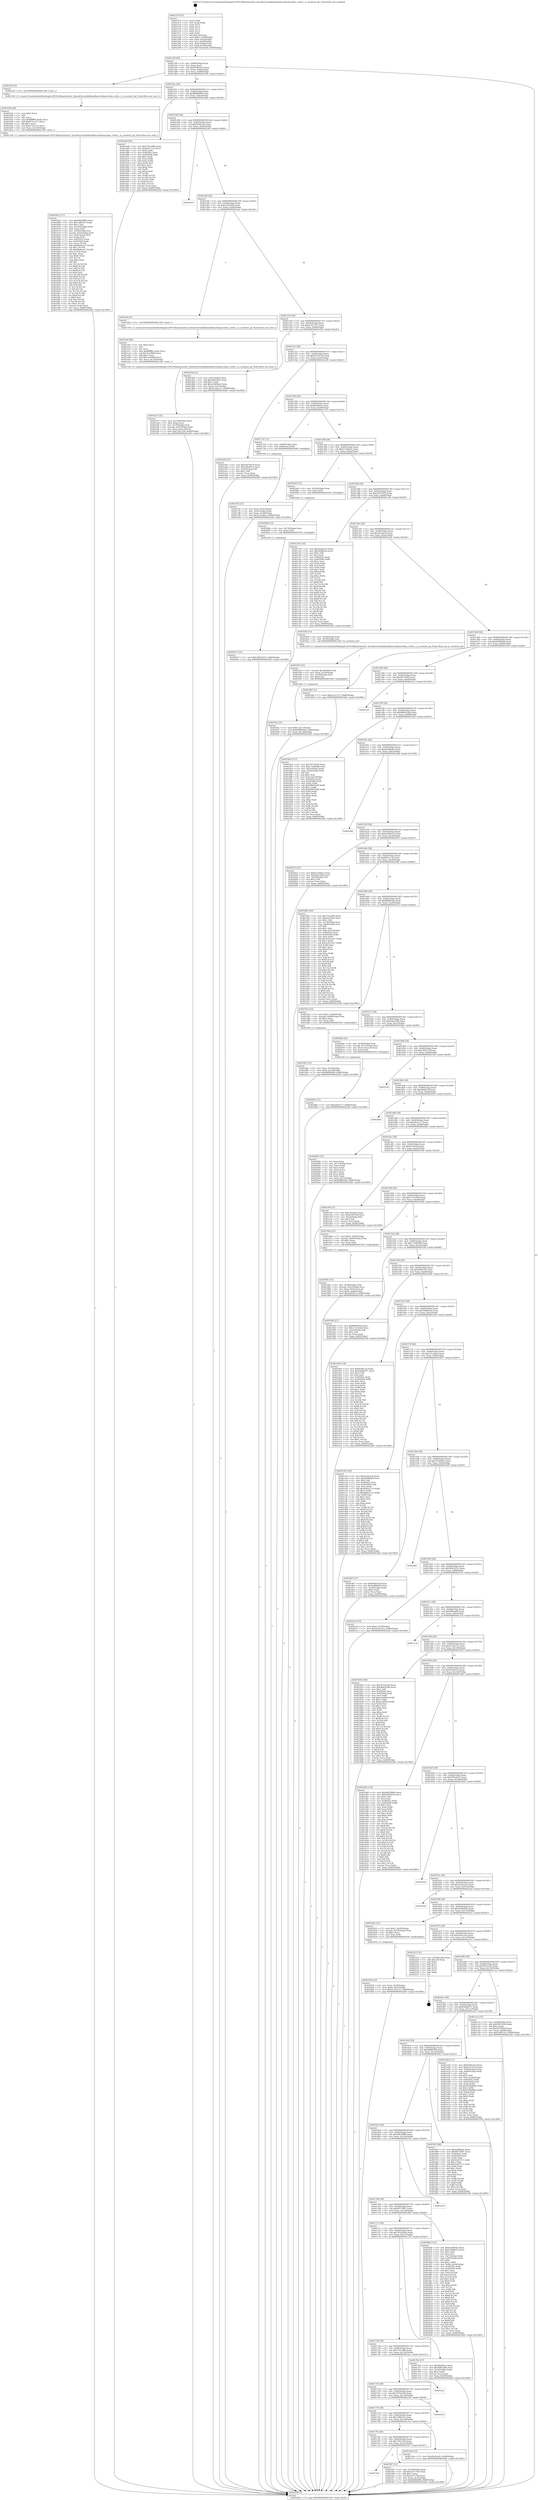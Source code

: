 digraph "0x401270" {
  label = "0x401270 (/mnt/c/Users/mathe/Desktop/tcc/POCII/binaries/extr_linuxdriversinfinibandhwocrdmaocrdma_verbs.c_is_ucontext_pd_Final-ollvm.out::main(0))"
  labelloc = "t"
  node[shape=record]

  Entry [label="",width=0.3,height=0.3,shape=circle,fillcolor=black,style=filled]
  "0x40129f" [label="{
     0x40129f [29]\l
     | [instrs]\l
     &nbsp;&nbsp;0x40129f \<+3\>: mov -0x80(%rbp),%eax\l
     &nbsp;&nbsp;0x4012a2 \<+2\>: mov %eax,%ecx\l
     &nbsp;&nbsp;0x4012a4 \<+6\>: sub $0x85963b14,%ecx\l
     &nbsp;&nbsp;0x4012aa \<+6\>: mov %eax,-0x84(%rbp)\l
     &nbsp;&nbsp;0x4012b0 \<+6\>: mov %ecx,-0x88(%rbp)\l
     &nbsp;&nbsp;0x4012b6 \<+6\>: je 0000000000401b36 \<main+0x8c6\>\l
  }"]
  "0x401b36" [label="{
     0x401b36 [5]\l
     | [instrs]\l
     &nbsp;&nbsp;0x401b36 \<+5\>: call 0000000000401160 \<next_i\>\l
     | [calls]\l
     &nbsp;&nbsp;0x401160 \{1\} (/mnt/c/Users/mathe/Desktop/tcc/POCII/binaries/extr_linuxdriversinfinibandhwocrdmaocrdma_verbs.c_is_ucontext_pd_Final-ollvm.out::next_i)\l
  }"]
  "0x4012bc" [label="{
     0x4012bc [28]\l
     | [instrs]\l
     &nbsp;&nbsp;0x4012bc \<+5\>: jmp 00000000004012c1 \<main+0x51\>\l
     &nbsp;&nbsp;0x4012c1 \<+6\>: mov -0x84(%rbp),%eax\l
     &nbsp;&nbsp;0x4012c7 \<+5\>: sub $0x86f80008,%eax\l
     &nbsp;&nbsp;0x4012cc \<+6\>: mov %eax,-0x8c(%rbp)\l
     &nbsp;&nbsp;0x4012d2 \<+6\>: je 0000000000401da8 \<main+0xb38\>\l
  }"]
  Exit [label="",width=0.3,height=0.3,shape=circle,fillcolor=black,style=filled,peripheries=2]
  "0x401da8" [label="{
     0x401da8 [83]\l
     | [instrs]\l
     &nbsp;&nbsp;0x401da8 \<+5\>: mov $0x7541af80,%eax\l
     &nbsp;&nbsp;0x401dad \<+5\>: mov $0xf83cc13a,%ecx\l
     &nbsp;&nbsp;0x401db2 \<+2\>: xor %edx,%edx\l
     &nbsp;&nbsp;0x401db4 \<+7\>: mov 0x40505c,%esi\l
     &nbsp;&nbsp;0x401dbb \<+7\>: mov 0x405060,%edi\l
     &nbsp;&nbsp;0x401dc2 \<+3\>: sub $0x1,%edx\l
     &nbsp;&nbsp;0x401dc5 \<+3\>: mov %esi,%r8d\l
     &nbsp;&nbsp;0x401dc8 \<+3\>: add %edx,%r8d\l
     &nbsp;&nbsp;0x401dcb \<+4\>: imul %r8d,%esi\l
     &nbsp;&nbsp;0x401dcf \<+3\>: and $0x1,%esi\l
     &nbsp;&nbsp;0x401dd2 \<+3\>: cmp $0x0,%esi\l
     &nbsp;&nbsp;0x401dd5 \<+4\>: sete %r9b\l
     &nbsp;&nbsp;0x401dd9 \<+3\>: cmp $0xa,%edi\l
     &nbsp;&nbsp;0x401ddc \<+4\>: setl %r10b\l
     &nbsp;&nbsp;0x401de0 \<+3\>: mov %r9b,%r11b\l
     &nbsp;&nbsp;0x401de3 \<+3\>: and %r10b,%r11b\l
     &nbsp;&nbsp;0x401de6 \<+3\>: xor %r10b,%r9b\l
     &nbsp;&nbsp;0x401de9 \<+3\>: or %r9b,%r11b\l
     &nbsp;&nbsp;0x401dec \<+4\>: test $0x1,%r11b\l
     &nbsp;&nbsp;0x401df0 \<+3\>: cmovne %ecx,%eax\l
     &nbsp;&nbsp;0x401df3 \<+3\>: mov %eax,-0x80(%rbp)\l
     &nbsp;&nbsp;0x401df6 \<+5\>: jmp 00000000004022d0 \<main+0x1060\>\l
  }"]
  "0x4012d8" [label="{
     0x4012d8 [28]\l
     | [instrs]\l
     &nbsp;&nbsp;0x4012d8 \<+5\>: jmp 00000000004012dd \<main+0x6d\>\l
     &nbsp;&nbsp;0x4012dd \<+6\>: mov -0x84(%rbp),%eax\l
     &nbsp;&nbsp;0x4012e3 \<+5\>: sub $0x9cfd2c5e,%eax\l
     &nbsp;&nbsp;0x4012e8 \<+6\>: mov %eax,-0x90(%rbp)\l
     &nbsp;&nbsp;0x4012ee \<+6\>: je 0000000000402244 \<main+0xfd4\>\l
  }"]
  "0x4020c7" [label="{
     0x4020c7 [12]\l
     | [instrs]\l
     &nbsp;&nbsp;0x4020c7 \<+7\>: movl $0x36816532,-0x80(%rbp)\l
     &nbsp;&nbsp;0x4020ce \<+5\>: jmp 00000000004022d0 \<main+0x1060\>\l
  }"]
  "0x402244" [label="{
     0x402244\l
  }", style=dashed]
  "0x4012f4" [label="{
     0x4012f4 [28]\l
     | [instrs]\l
     &nbsp;&nbsp;0x4012f4 \<+5\>: jmp 00000000004012f9 \<main+0x89\>\l
     &nbsp;&nbsp;0x4012f9 \<+6\>: mov -0x84(%rbp),%eax\l
     &nbsp;&nbsp;0x4012ff \<+5\>: sub $0xa2461f0d,%eax\l
     &nbsp;&nbsp;0x401304 \<+6\>: mov %eax,-0x94(%rbp)\l
     &nbsp;&nbsp;0x40130a \<+6\>: je 0000000000401eba \<main+0xc4a\>\l
  }"]
  "0x4020bb" [label="{
     0x4020bb [12]\l
     | [instrs]\l
     &nbsp;&nbsp;0x4020bb \<+4\>: mov -0x70(%rbp),%rax\l
     &nbsp;&nbsp;0x4020bf \<+3\>: mov %rax,%rdi\l
     &nbsp;&nbsp;0x4020c2 \<+5\>: call 0000000000401030 \<free@plt\>\l
     | [calls]\l
     &nbsp;&nbsp;0x401030 \{1\} (unknown)\l
  }"]
  "0x401eba" [label="{
     0x401eba [5]\l
     | [instrs]\l
     &nbsp;&nbsp;0x401eba \<+5\>: call 0000000000401160 \<next_i\>\l
     | [calls]\l
     &nbsp;&nbsp;0x401160 \{1\} (/mnt/c/Users/mathe/Desktop/tcc/POCII/binaries/extr_linuxdriversinfinibandhwocrdmaocrdma_verbs.c_is_ucontext_pd_Final-ollvm.out::next_i)\l
  }"]
  "0x401310" [label="{
     0x401310 [28]\l
     | [instrs]\l
     &nbsp;&nbsp;0x401310 \<+5\>: jmp 0000000000401315 \<main+0xa5\>\l
     &nbsp;&nbsp;0x401315 \<+6\>: mov -0x84(%rbp),%eax\l
     &nbsp;&nbsp;0x40131b \<+5\>: sub $0xac321157,%eax\l
     &nbsp;&nbsp;0x401320 \<+6\>: mov %eax,-0x98(%rbp)\l
     &nbsp;&nbsp;0x401326 \<+6\>: je 0000000000401d5b \<main+0xaeb\>\l
  }"]
  "0x402082" [label="{
     0x402082 [12]\l
     | [instrs]\l
     &nbsp;&nbsp;0x402082 \<+7\>: movl $0xa6a3117,-0x80(%rbp)\l
     &nbsp;&nbsp;0x402089 \<+5\>: jmp 00000000004022d0 \<main+0x1060\>\l
  }"]
  "0x401d5b" [label="{
     0x401d5b [31]\l
     | [instrs]\l
     &nbsp;&nbsp;0x401d5b \<+3\>: mov -0x5c(%rbp),%eax\l
     &nbsp;&nbsp;0x401d5e \<+5\>: sub $0xc6445ba3,%eax\l
     &nbsp;&nbsp;0x401d63 \<+3\>: add $0x1,%eax\l
     &nbsp;&nbsp;0x401d66 \<+5\>: add $0xc6445ba3,%eax\l
     &nbsp;&nbsp;0x401d6b \<+3\>: mov %eax,-0x5c(%rbp)\l
     &nbsp;&nbsp;0x401d6e \<+7\>: movl $0x51cba131,-0x80(%rbp)\l
     &nbsp;&nbsp;0x401d75 \<+5\>: jmp 00000000004022d0 \<main+0x1060\>\l
  }"]
  "0x40132c" [label="{
     0x40132c [28]\l
     | [instrs]\l
     &nbsp;&nbsp;0x40132c \<+5\>: jmp 0000000000401331 \<main+0xc1\>\l
     &nbsp;&nbsp;0x401331 \<+6\>: mov -0x84(%rbp),%eax\l
     &nbsp;&nbsp;0x401337 \<+5\>: sub $0xb3e767a9,%eax\l
     &nbsp;&nbsp;0x40133c \<+6\>: mov %eax,-0x9c(%rbp)\l
     &nbsp;&nbsp;0x401342 \<+6\>: je 0000000000401a95 \<main+0x825\>\l
  }"]
  "0x401f4a" [label="{
     0x401f4a [25]\l
     | [instrs]\l
     &nbsp;&nbsp;0x401f4a \<+7\>: movl $0x0,-0x7c(%rbp)\l
     &nbsp;&nbsp;0x401f51 \<+7\>: movl $0x68f80369,-0x80(%rbp)\l
     &nbsp;&nbsp;0x401f58 \<+6\>: mov %eax,-0x148(%rbp)\l
     &nbsp;&nbsp;0x401f5e \<+5\>: jmp 00000000004022d0 \<main+0x1060\>\l
  }"]
  "0x401a95" [label="{
     0x401a95 [27]\l
     | [instrs]\l
     &nbsp;&nbsp;0x401a95 \<+5\>: mov $0xc0d74d76,%eax\l
     &nbsp;&nbsp;0x401a9a \<+5\>: mov $0x53be87c4,%ecx\l
     &nbsp;&nbsp;0x401a9f \<+3\>: mov -0x2b(%rbp),%dl\l
     &nbsp;&nbsp;0x401aa2 \<+3\>: test $0x1,%dl\l
     &nbsp;&nbsp;0x401aa5 \<+3\>: cmovne %ecx,%eax\l
     &nbsp;&nbsp;0x401aa8 \<+3\>: mov %eax,-0x80(%rbp)\l
     &nbsp;&nbsp;0x401aab \<+5\>: jmp 00000000004022d0 \<main+0x1060\>\l
  }"]
  "0x401348" [label="{
     0x401348 [28]\l
     | [instrs]\l
     &nbsp;&nbsp;0x401348 \<+5\>: jmp 000000000040134d \<main+0xdd\>\l
     &nbsp;&nbsp;0x40134d \<+6\>: mov -0x84(%rbp),%eax\l
     &nbsp;&nbsp;0x401353 \<+5\>: sub $0xb6a9feac,%eax\l
     &nbsp;&nbsp;0x401358 \<+6\>: mov %eax,-0xa0(%rbp)\l
     &nbsp;&nbsp;0x40135e \<+6\>: je 00000000004017e5 \<main+0x575\>\l
  }"]
  "0x401f33" [label="{
     0x401f33 [23]\l
     | [instrs]\l
     &nbsp;&nbsp;0x401f33 \<+10\>: movabs $0x4030b6,%rdi\l
     &nbsp;&nbsp;0x401f3d \<+3\>: mov %eax,-0x78(%rbp)\l
     &nbsp;&nbsp;0x401f40 \<+3\>: mov -0x78(%rbp),%esi\l
     &nbsp;&nbsp;0x401f43 \<+2\>: mov $0x0,%al\l
     &nbsp;&nbsp;0x401f45 \<+5\>: call 0000000000401040 \<printf@plt\>\l
     | [calls]\l
     &nbsp;&nbsp;0x401040 \{1\} (unknown)\l
  }"]
  "0x4017e5" [label="{
     0x4017e5 [13]\l
     | [instrs]\l
     &nbsp;&nbsp;0x4017e5 \<+4\>: mov -0x48(%rbp),%rax\l
     &nbsp;&nbsp;0x4017e9 \<+4\>: mov 0x8(%rax),%rdi\l
     &nbsp;&nbsp;0x4017ed \<+5\>: call 0000000000401060 \<atoi@plt\>\l
     | [calls]\l
     &nbsp;&nbsp;0x401060 \{1\} (unknown)\l
  }"]
  "0x401364" [label="{
     0x401364 [28]\l
     | [instrs]\l
     &nbsp;&nbsp;0x401364 \<+5\>: jmp 0000000000401369 \<main+0xf9\>\l
     &nbsp;&nbsp;0x401369 \<+6\>: mov -0x84(%rbp),%eax\l
     &nbsp;&nbsp;0x40136f \<+5\>: sub $0xb7a4d621,%eax\l
     &nbsp;&nbsp;0x401374 \<+6\>: mov %eax,-0xa4(%rbp)\l
     &nbsp;&nbsp;0x40137a \<+6\>: je 00000000004020af \<main+0xe3f\>\l
  }"]
  "0x4017a8" [label="{
     0x4017a8\l
  }", style=dashed]
  "0x4020af" [label="{
     0x4020af [12]\l
     | [instrs]\l
     &nbsp;&nbsp;0x4020af \<+4\>: mov -0x58(%rbp),%rax\l
     &nbsp;&nbsp;0x4020b3 \<+3\>: mov %rax,%rdi\l
     &nbsp;&nbsp;0x4020b6 \<+5\>: call 0000000000401030 \<free@plt\>\l
     | [calls]\l
     &nbsp;&nbsp;0x401030 \{1\} (unknown)\l
  }"]
  "0x401380" [label="{
     0x401380 [28]\l
     | [instrs]\l
     &nbsp;&nbsp;0x401380 \<+5\>: jmp 0000000000401385 \<main+0x115\>\l
     &nbsp;&nbsp;0x401385 \<+6\>: mov -0x84(%rbp),%eax\l
     &nbsp;&nbsp;0x40138b \<+5\>: sub $0xc0d74d76,%eax\l
     &nbsp;&nbsp;0x401390 \<+6\>: mov %eax,-0xa8(%rbp)\l
     &nbsp;&nbsp;0x401396 \<+6\>: je 0000000000401c39 \<main+0x9c9\>\l
  }"]
  "0x401f07" [label="{
     0x401f07 [31]\l
     | [instrs]\l
     &nbsp;&nbsp;0x401f07 \<+3\>: mov -0x74(%rbp),%eax\l
     &nbsp;&nbsp;0x401f0a \<+5\>: add $0x207178e,%eax\l
     &nbsp;&nbsp;0x401f0f \<+3\>: add $0x1,%eax\l
     &nbsp;&nbsp;0x401f12 \<+5\>: sub $0x207178e,%eax\l
     &nbsp;&nbsp;0x401f17 \<+3\>: mov %eax,-0x74(%rbp)\l
     &nbsp;&nbsp;0x401f1a \<+7\>: movl $0x86f80008,-0x80(%rbp)\l
     &nbsp;&nbsp;0x401f21 \<+5\>: jmp 00000000004022d0 \<main+0x1060\>\l
  }"]
  "0x401c39" [label="{
     0x401c39 [134]\l
     | [instrs]\l
     &nbsp;&nbsp;0x401c39 \<+5\>: mov $0x5a3bcac4,%eax\l
     &nbsp;&nbsp;0x401c3e \<+5\>: mov $0x30bf8a3a,%ecx\l
     &nbsp;&nbsp;0x401c43 \<+2\>: mov $0x1,%dl\l
     &nbsp;&nbsp;0x401c45 \<+2\>: xor %esi,%esi\l
     &nbsp;&nbsp;0x401c47 \<+7\>: mov 0x40505c,%edi\l
     &nbsp;&nbsp;0x401c4e \<+8\>: mov 0x405060,%r8d\l
     &nbsp;&nbsp;0x401c56 \<+3\>: sub $0x1,%esi\l
     &nbsp;&nbsp;0x401c59 \<+3\>: mov %edi,%r9d\l
     &nbsp;&nbsp;0x401c5c \<+3\>: add %esi,%r9d\l
     &nbsp;&nbsp;0x401c5f \<+4\>: imul %r9d,%edi\l
     &nbsp;&nbsp;0x401c63 \<+3\>: and $0x1,%edi\l
     &nbsp;&nbsp;0x401c66 \<+3\>: cmp $0x0,%edi\l
     &nbsp;&nbsp;0x401c69 \<+4\>: sete %r10b\l
     &nbsp;&nbsp;0x401c6d \<+4\>: cmp $0xa,%r8d\l
     &nbsp;&nbsp;0x401c71 \<+4\>: setl %r11b\l
     &nbsp;&nbsp;0x401c75 \<+3\>: mov %r10b,%bl\l
     &nbsp;&nbsp;0x401c78 \<+3\>: xor $0xff,%bl\l
     &nbsp;&nbsp;0x401c7b \<+3\>: mov %r11b,%r14b\l
     &nbsp;&nbsp;0x401c7e \<+4\>: xor $0xff,%r14b\l
     &nbsp;&nbsp;0x401c82 \<+3\>: xor $0x1,%dl\l
     &nbsp;&nbsp;0x401c85 \<+3\>: mov %bl,%r15b\l
     &nbsp;&nbsp;0x401c88 \<+4\>: and $0xff,%r15b\l
     &nbsp;&nbsp;0x401c8c \<+3\>: and %dl,%r10b\l
     &nbsp;&nbsp;0x401c8f \<+3\>: mov %r14b,%r12b\l
     &nbsp;&nbsp;0x401c92 \<+4\>: and $0xff,%r12b\l
     &nbsp;&nbsp;0x401c96 \<+3\>: and %dl,%r11b\l
     &nbsp;&nbsp;0x401c99 \<+3\>: or %r10b,%r15b\l
     &nbsp;&nbsp;0x401c9c \<+3\>: or %r11b,%r12b\l
     &nbsp;&nbsp;0x401c9f \<+3\>: xor %r12b,%r15b\l
     &nbsp;&nbsp;0x401ca2 \<+3\>: or %r14b,%bl\l
     &nbsp;&nbsp;0x401ca5 \<+3\>: xor $0xff,%bl\l
     &nbsp;&nbsp;0x401ca8 \<+3\>: or $0x1,%dl\l
     &nbsp;&nbsp;0x401cab \<+2\>: and %dl,%bl\l
     &nbsp;&nbsp;0x401cad \<+3\>: or %bl,%r15b\l
     &nbsp;&nbsp;0x401cb0 \<+4\>: test $0x1,%r15b\l
     &nbsp;&nbsp;0x401cb4 \<+3\>: cmovne %ecx,%eax\l
     &nbsp;&nbsp;0x401cb7 \<+3\>: mov %eax,-0x80(%rbp)\l
     &nbsp;&nbsp;0x401cba \<+5\>: jmp 00000000004022d0 \<main+0x1060\>\l
  }"]
  "0x40139c" [label="{
     0x40139c [28]\l
     | [instrs]\l
     &nbsp;&nbsp;0x40139c \<+5\>: jmp 00000000004013a1 \<main+0x131\>\l
     &nbsp;&nbsp;0x4013a1 \<+6\>: mov -0x84(%rbp),%eax\l
     &nbsp;&nbsp;0x4013a7 \<+5\>: sub $0xc8caafc6,%eax\l
     &nbsp;&nbsp;0x4013ac \<+6\>: mov %eax,-0xac(%rbp)\l
     &nbsp;&nbsp;0x4013b2 \<+6\>: je 0000000000401f26 \<main+0xcb6\>\l
  }"]
  "0x401ee7" [label="{
     0x401ee7 [32]\l
     | [instrs]\l
     &nbsp;&nbsp;0x401ee7 \<+6\>: mov -0x144(%rbp),%ecx\l
     &nbsp;&nbsp;0x401eed \<+3\>: imul %eax,%ecx\l
     &nbsp;&nbsp;0x401ef0 \<+4\>: mov -0x70(%rbp),%rsi\l
     &nbsp;&nbsp;0x401ef4 \<+4\>: movslq -0x74(%rbp),%rdi\l
     &nbsp;&nbsp;0x401ef8 \<+3\>: mov %ecx,(%rsi,%rdi,4)\l
     &nbsp;&nbsp;0x401efb \<+7\>: movl $0x7cfa71b4,-0x80(%rbp)\l
     &nbsp;&nbsp;0x401f02 \<+5\>: jmp 00000000004022d0 \<main+0x1060\>\l
  }"]
  "0x401f26" [label="{
     0x401f26 [13]\l
     | [instrs]\l
     &nbsp;&nbsp;0x401f26 \<+4\>: mov -0x58(%rbp),%rdi\l
     &nbsp;&nbsp;0x401f2a \<+4\>: mov -0x70(%rbp),%rsi\l
     &nbsp;&nbsp;0x401f2e \<+5\>: call 0000000000401240 \<is_ucontext_pd\>\l
     | [calls]\l
     &nbsp;&nbsp;0x401240 \{1\} (/mnt/c/Users/mathe/Desktop/tcc/POCII/binaries/extr_linuxdriversinfinibandhwocrdmaocrdma_verbs.c_is_ucontext_pd_Final-ollvm.out::is_ucontext_pd)\l
  }"]
  "0x4013b8" [label="{
     0x4013b8 [28]\l
     | [instrs]\l
     &nbsp;&nbsp;0x4013b8 \<+5\>: jmp 00000000004013bd \<main+0x14d\>\l
     &nbsp;&nbsp;0x4013bd \<+6\>: mov -0x84(%rbp),%eax\l
     &nbsp;&nbsp;0x4013c3 \<+5\>: sub $0xd39f48e8,%eax\l
     &nbsp;&nbsp;0x4013c8 \<+6\>: mov %eax,-0xb0(%rbp)\l
     &nbsp;&nbsp;0x4013ce \<+6\>: je 0000000000401d4f \<main+0xadf\>\l
  }"]
  "0x401ebf" [label="{
     0x401ebf [40]\l
     | [instrs]\l
     &nbsp;&nbsp;0x401ebf \<+5\>: mov $0x2,%ecx\l
     &nbsp;&nbsp;0x401ec4 \<+1\>: cltd\l
     &nbsp;&nbsp;0x401ec5 \<+2\>: idiv %ecx\l
     &nbsp;&nbsp;0x401ec7 \<+6\>: imul $0xfffffffe,%edx,%ecx\l
     &nbsp;&nbsp;0x401ecd \<+6\>: sub $0x3ec5fbf9,%ecx\l
     &nbsp;&nbsp;0x401ed3 \<+3\>: add $0x1,%ecx\l
     &nbsp;&nbsp;0x401ed6 \<+6\>: add $0x3ec5fbf9,%ecx\l
     &nbsp;&nbsp;0x401edc \<+6\>: mov %ecx,-0x144(%rbp)\l
     &nbsp;&nbsp;0x401ee2 \<+5\>: call 0000000000401160 \<next_i\>\l
     | [calls]\l
     &nbsp;&nbsp;0x401160 \{1\} (/mnt/c/Users/mathe/Desktop/tcc/POCII/binaries/extr_linuxdriversinfinibandhwocrdmaocrdma_verbs.c_is_ucontext_pd_Final-ollvm.out::next_i)\l
  }"]
  "0x401d4f" [label="{
     0x401d4f [12]\l
     | [instrs]\l
     &nbsp;&nbsp;0x401d4f \<+7\>: movl $0xac321157,-0x80(%rbp)\l
     &nbsp;&nbsp;0x401d56 \<+5\>: jmp 00000000004022d0 \<main+0x1060\>\l
  }"]
  "0x4013d4" [label="{
     0x4013d4 [28]\l
     | [instrs]\l
     &nbsp;&nbsp;0x4013d4 \<+5\>: jmp 00000000004013d9 \<main+0x169\>\l
     &nbsp;&nbsp;0x4013d9 \<+6\>: mov -0x84(%rbp),%eax\l
     &nbsp;&nbsp;0x4013df \<+5\>: sub $0xd47c96f2,%eax\l
     &nbsp;&nbsp;0x4013e4 \<+6\>: mov %eax,-0xb4(%rbp)\l
     &nbsp;&nbsp;0x4013ea \<+6\>: je 00000000004022c4 \<main+0x1054\>\l
  }"]
  "0x401d91" [label="{
     0x401d91 [23]\l
     | [instrs]\l
     &nbsp;&nbsp;0x401d91 \<+4\>: mov %rax,-0x70(%rbp)\l
     &nbsp;&nbsp;0x401d95 \<+7\>: movl $0x0,-0x74(%rbp)\l
     &nbsp;&nbsp;0x401d9c \<+7\>: movl $0x86f80008,-0x80(%rbp)\l
     &nbsp;&nbsp;0x401da3 \<+5\>: jmp 00000000004022d0 \<main+0x1060\>\l
  }"]
  "0x4022c4" [label="{
     0x4022c4\l
  }", style=dashed]
  "0x4013f0" [label="{
     0x4013f0 [28]\l
     | [instrs]\l
     &nbsp;&nbsp;0x4013f0 \<+5\>: jmp 00000000004013f5 \<main+0x185\>\l
     &nbsp;&nbsp;0x4013f5 \<+6\>: mov -0x84(%rbp),%eax\l
     &nbsp;&nbsp;0x4013fb \<+5\>: sub $0xd84032db,%eax\l
     &nbsp;&nbsp;0x401400 \<+6\>: mov %eax,-0xb8(%rbp)\l
     &nbsp;&nbsp;0x401406 \<+6\>: je 00000000004018e0 \<main+0x670\>\l
  }"]
  "0x40178c" [label="{
     0x40178c [28]\l
     | [instrs]\l
     &nbsp;&nbsp;0x40178c \<+5\>: jmp 0000000000401791 \<main+0x521\>\l
     &nbsp;&nbsp;0x401791 \<+6\>: mov -0x84(%rbp),%eax\l
     &nbsp;&nbsp;0x401797 \<+5\>: sub $0x7cfa71b4,%eax\l
     &nbsp;&nbsp;0x40179c \<+6\>: mov %eax,-0x13c(%rbp)\l
     &nbsp;&nbsp;0x4017a2 \<+6\>: je 0000000000401f07 \<main+0xc97\>\l
  }"]
  "0x4018e0" [label="{
     0x4018e0 [111]\l
     | [instrs]\l
     &nbsp;&nbsp;0x4018e0 \<+5\>: mov $0x787cb256,%eax\l
     &nbsp;&nbsp;0x4018e5 \<+5\>: mov $0x17a0b098,%ecx\l
     &nbsp;&nbsp;0x4018ea \<+3\>: mov -0x5c(%rbp),%edx\l
     &nbsp;&nbsp;0x4018ed \<+3\>: cmp -0x50(%rbp),%edx\l
     &nbsp;&nbsp;0x4018f0 \<+4\>: setl %sil\l
     &nbsp;&nbsp;0x4018f4 \<+4\>: and $0x1,%sil\l
     &nbsp;&nbsp;0x4018f8 \<+4\>: mov %sil,-0x2c(%rbp)\l
     &nbsp;&nbsp;0x4018fc \<+7\>: mov 0x40505c,%edx\l
     &nbsp;&nbsp;0x401903 \<+7\>: mov 0x405060,%edi\l
     &nbsp;&nbsp;0x40190a \<+3\>: mov %edx,%r8d\l
     &nbsp;&nbsp;0x40190d \<+7\>: sub $0x99605469,%r8d\l
     &nbsp;&nbsp;0x401914 \<+4\>: sub $0x1,%r8d\l
     &nbsp;&nbsp;0x401918 \<+7\>: add $0x99605469,%r8d\l
     &nbsp;&nbsp;0x40191f \<+4\>: imul %r8d,%edx\l
     &nbsp;&nbsp;0x401923 \<+3\>: and $0x1,%edx\l
     &nbsp;&nbsp;0x401926 \<+3\>: cmp $0x0,%edx\l
     &nbsp;&nbsp;0x401929 \<+4\>: sete %sil\l
     &nbsp;&nbsp;0x40192d \<+3\>: cmp $0xa,%edi\l
     &nbsp;&nbsp;0x401930 \<+4\>: setl %r9b\l
     &nbsp;&nbsp;0x401934 \<+3\>: mov %sil,%r10b\l
     &nbsp;&nbsp;0x401937 \<+3\>: and %r9b,%r10b\l
     &nbsp;&nbsp;0x40193a \<+3\>: xor %r9b,%sil\l
     &nbsp;&nbsp;0x40193d \<+3\>: or %sil,%r10b\l
     &nbsp;&nbsp;0x401940 \<+4\>: test $0x1,%r10b\l
     &nbsp;&nbsp;0x401944 \<+3\>: cmovne %ecx,%eax\l
     &nbsp;&nbsp;0x401947 \<+3\>: mov %eax,-0x80(%rbp)\l
     &nbsp;&nbsp;0x40194a \<+5\>: jmp 00000000004022d0 \<main+0x1060\>\l
  }"]
  "0x40140c" [label="{
     0x40140c [28]\l
     | [instrs]\l
     &nbsp;&nbsp;0x40140c \<+5\>: jmp 0000000000401411 \<main+0x1a1\>\l
     &nbsp;&nbsp;0x401411 \<+6\>: mov -0x84(%rbp),%eax\l
     &nbsp;&nbsp;0x401417 \<+5\>: sub $0xdcbfbb4e,%eax\l
     &nbsp;&nbsp;0x40141c \<+6\>: mov %eax,-0xbc(%rbp)\l
     &nbsp;&nbsp;0x401422 \<+6\>: je 00000000004022b8 \<main+0x1048\>\l
  }"]
  "0x401c0e" [label="{
     0x401c0e [12]\l
     | [instrs]\l
     &nbsp;&nbsp;0x401c0e \<+7\>: movl $0x5fa53cd5,-0x80(%rbp)\l
     &nbsp;&nbsp;0x401c15 \<+5\>: jmp 00000000004022d0 \<main+0x1060\>\l
  }"]
  "0x4022b8" [label="{
     0x4022b8\l
  }", style=dashed]
  "0x401428" [label="{
     0x401428 [28]\l
     | [instrs]\l
     &nbsp;&nbsp;0x401428 \<+5\>: jmp 000000000040142d \<main+0x1bd\>\l
     &nbsp;&nbsp;0x40142d \<+6\>: mov -0x84(%rbp),%eax\l
     &nbsp;&nbsp;0x401433 \<+5\>: sub $0xe2066e10,%eax\l
     &nbsp;&nbsp;0x401438 \<+6\>: mov %eax,-0xc0(%rbp)\l
     &nbsp;&nbsp;0x40143e \<+6\>: je 0000000000402053 \<main+0xde3\>\l
  }"]
  "0x401770" [label="{
     0x401770 [28]\l
     | [instrs]\l
     &nbsp;&nbsp;0x401770 \<+5\>: jmp 0000000000401775 \<main+0x505\>\l
     &nbsp;&nbsp;0x401775 \<+6\>: mov -0x84(%rbp),%eax\l
     &nbsp;&nbsp;0x40177b \<+5\>: sub $0x7affd101,%eax\l
     &nbsp;&nbsp;0x401780 \<+6\>: mov %eax,-0x138(%rbp)\l
     &nbsp;&nbsp;0x401786 \<+6\>: je 0000000000401c0e \<main+0x99e\>\l
  }"]
  "0x402053" [label="{
     0x402053 [27]\l
     | [instrs]\l
     &nbsp;&nbsp;0x402053 \<+5\>: mov $0xb7a4d621,%eax\l
     &nbsp;&nbsp;0x402058 \<+5\>: mov $0xfeba7b89,%ecx\l
     &nbsp;&nbsp;0x40205d \<+3\>: mov -0x29(%rbp),%dl\l
     &nbsp;&nbsp;0x402060 \<+3\>: test $0x1,%dl\l
     &nbsp;&nbsp;0x402063 \<+3\>: cmovne %ecx,%eax\l
     &nbsp;&nbsp;0x402066 \<+3\>: mov %eax,-0x80(%rbp)\l
     &nbsp;&nbsp;0x402069 \<+5\>: jmp 00000000004022d0 \<main+0x1060\>\l
  }"]
  "0x401444" [label="{
     0x401444 [28]\l
     | [instrs]\l
     &nbsp;&nbsp;0x401444 \<+5\>: jmp 0000000000401449 \<main+0x1d9\>\l
     &nbsp;&nbsp;0x401449 \<+6\>: mov -0x84(%rbp),%eax\l
     &nbsp;&nbsp;0x40144f \<+5\>: sub $0xf83cc13a,%eax\l
     &nbsp;&nbsp;0x401454 \<+6\>: mov %eax,-0xc4(%rbp)\l
     &nbsp;&nbsp;0x40145a \<+6\>: je 0000000000401dfb \<main+0xb8b\>\l
  }"]
  "0x402238" [label="{
     0x402238\l
  }", style=dashed]
  "0x401dfb" [label="{
     0x401dfb [164]\l
     | [instrs]\l
     &nbsp;&nbsp;0x401dfb \<+5\>: mov $0x7541af80,%eax\l
     &nbsp;&nbsp;0x401e00 \<+5\>: mov $0xb1e95ed,%ecx\l
     &nbsp;&nbsp;0x401e05 \<+2\>: mov $0x1,%dl\l
     &nbsp;&nbsp;0x401e07 \<+3\>: mov -0x74(%rbp),%esi\l
     &nbsp;&nbsp;0x401e0a \<+3\>: cmp -0x68(%rbp),%esi\l
     &nbsp;&nbsp;0x401e0d \<+4\>: setl %dil\l
     &nbsp;&nbsp;0x401e11 \<+4\>: and $0x1,%dil\l
     &nbsp;&nbsp;0x401e15 \<+4\>: mov %dil,-0x2a(%rbp)\l
     &nbsp;&nbsp;0x401e19 \<+7\>: mov 0x40505c,%esi\l
     &nbsp;&nbsp;0x401e20 \<+8\>: mov 0x405060,%r8d\l
     &nbsp;&nbsp;0x401e28 \<+3\>: mov %esi,%r9d\l
     &nbsp;&nbsp;0x401e2b \<+7\>: add $0x2e451027,%r9d\l
     &nbsp;&nbsp;0x401e32 \<+4\>: sub $0x1,%r9d\l
     &nbsp;&nbsp;0x401e36 \<+7\>: sub $0x2e451027,%r9d\l
     &nbsp;&nbsp;0x401e3d \<+4\>: imul %r9d,%esi\l
     &nbsp;&nbsp;0x401e41 \<+3\>: and $0x1,%esi\l
     &nbsp;&nbsp;0x401e44 \<+3\>: cmp $0x0,%esi\l
     &nbsp;&nbsp;0x401e47 \<+4\>: sete %dil\l
     &nbsp;&nbsp;0x401e4b \<+4\>: cmp $0xa,%r8d\l
     &nbsp;&nbsp;0x401e4f \<+4\>: setl %r10b\l
     &nbsp;&nbsp;0x401e53 \<+3\>: mov %dil,%r11b\l
     &nbsp;&nbsp;0x401e56 \<+4\>: xor $0xff,%r11b\l
     &nbsp;&nbsp;0x401e5a \<+3\>: mov %r10b,%bl\l
     &nbsp;&nbsp;0x401e5d \<+3\>: xor $0xff,%bl\l
     &nbsp;&nbsp;0x401e60 \<+3\>: xor $0x0,%dl\l
     &nbsp;&nbsp;0x401e63 \<+3\>: mov %r11b,%r14b\l
     &nbsp;&nbsp;0x401e66 \<+4\>: and $0x0,%r14b\l
     &nbsp;&nbsp;0x401e6a \<+3\>: and %dl,%dil\l
     &nbsp;&nbsp;0x401e6d \<+3\>: mov %bl,%r15b\l
     &nbsp;&nbsp;0x401e70 \<+4\>: and $0x0,%r15b\l
     &nbsp;&nbsp;0x401e74 \<+3\>: and %dl,%r10b\l
     &nbsp;&nbsp;0x401e77 \<+3\>: or %dil,%r14b\l
     &nbsp;&nbsp;0x401e7a \<+3\>: or %r10b,%r15b\l
     &nbsp;&nbsp;0x401e7d \<+3\>: xor %r15b,%r14b\l
     &nbsp;&nbsp;0x401e80 \<+3\>: or %bl,%r11b\l
     &nbsp;&nbsp;0x401e83 \<+4\>: xor $0xff,%r11b\l
     &nbsp;&nbsp;0x401e87 \<+3\>: or $0x0,%dl\l
     &nbsp;&nbsp;0x401e8a \<+3\>: and %dl,%r11b\l
     &nbsp;&nbsp;0x401e8d \<+3\>: or %r11b,%r14b\l
     &nbsp;&nbsp;0x401e90 \<+4\>: test $0x1,%r14b\l
     &nbsp;&nbsp;0x401e94 \<+3\>: cmovne %ecx,%eax\l
     &nbsp;&nbsp;0x401e97 \<+3\>: mov %eax,-0x80(%rbp)\l
     &nbsp;&nbsp;0x401e9a \<+5\>: jmp 00000000004022d0 \<main+0x1060\>\l
  }"]
  "0x401460" [label="{
     0x401460 [28]\l
     | [instrs]\l
     &nbsp;&nbsp;0x401460 \<+5\>: jmp 0000000000401465 \<main+0x1f5\>\l
     &nbsp;&nbsp;0x401465 \<+6\>: mov -0x84(%rbp),%eax\l
     &nbsp;&nbsp;0x40146b \<+5\>: sub $0xf88845de,%eax\l
     &nbsp;&nbsp;0x401470 \<+6\>: mov %eax,-0xc8(%rbp)\l
     &nbsp;&nbsp;0x401476 \<+6\>: je 0000000000401d7a \<main+0xb0a\>\l
  }"]
  "0x401754" [label="{
     0x401754 [28]\l
     | [instrs]\l
     &nbsp;&nbsp;0x401754 \<+5\>: jmp 0000000000401759 \<main+0x4e9\>\l
     &nbsp;&nbsp;0x401759 \<+6\>: mov -0x84(%rbp),%eax\l
     &nbsp;&nbsp;0x40175f \<+5\>: sub $0x787cb256,%eax\l
     &nbsp;&nbsp;0x401764 \<+6\>: mov %eax,-0x134(%rbp)\l
     &nbsp;&nbsp;0x40176a \<+6\>: je 0000000000402238 \<main+0xfc8\>\l
  }"]
  "0x401d7a" [label="{
     0x401d7a [23]\l
     | [instrs]\l
     &nbsp;&nbsp;0x401d7a \<+7\>: movl $0x1,-0x68(%rbp)\l
     &nbsp;&nbsp;0x401d81 \<+4\>: movslq -0x68(%rbp),%rax\l
     &nbsp;&nbsp;0x401d85 \<+4\>: shl $0x2,%rax\l
     &nbsp;&nbsp;0x401d89 \<+3\>: mov %rax,%rdi\l
     &nbsp;&nbsp;0x401d8c \<+5\>: call 0000000000401050 \<malloc@plt\>\l
     | [calls]\l
     &nbsp;&nbsp;0x401050 \{1\} (unknown)\l
  }"]
  "0x40147c" [label="{
     0x40147c [28]\l
     | [instrs]\l
     &nbsp;&nbsp;0x40147c \<+5\>: jmp 0000000000401481 \<main+0x211\>\l
     &nbsp;&nbsp;0x401481 \<+6\>: mov -0x84(%rbp),%eax\l
     &nbsp;&nbsp;0x401487 \<+5\>: sub $0xfeba7b89,%eax\l
     &nbsp;&nbsp;0x40148c \<+6\>: mov %eax,-0xcc(%rbp)\l
     &nbsp;&nbsp;0x401492 \<+6\>: je 000000000040206e \<main+0xdfe\>\l
  }"]
  "0x4022ac" [label="{
     0x4022ac\l
  }", style=dashed]
  "0x40206e" [label="{
     0x40206e [20]\l
     | [instrs]\l
     &nbsp;&nbsp;0x40206e \<+4\>: mov -0x58(%rbp),%rax\l
     &nbsp;&nbsp;0x402072 \<+4\>: movslq -0x7c(%rbp),%rcx\l
     &nbsp;&nbsp;0x402076 \<+4\>: mov (%rax,%rcx,8),%rax\l
     &nbsp;&nbsp;0x40207a \<+3\>: mov %rax,%rdi\l
     &nbsp;&nbsp;0x40207d \<+5\>: call 0000000000401030 \<free@plt\>\l
     | [calls]\l
     &nbsp;&nbsp;0x401030 \{1\} (unknown)\l
  }"]
  "0x401498" [label="{
     0x401498 [28]\l
     | [instrs]\l
     &nbsp;&nbsp;0x401498 \<+5\>: jmp 000000000040149d \<main+0x22d\>\l
     &nbsp;&nbsp;0x40149d \<+6\>: mov -0x84(%rbp),%eax\l
     &nbsp;&nbsp;0x4014a3 \<+5\>: sub $0x18d1f76,%eax\l
     &nbsp;&nbsp;0x4014a8 \<+6\>: mov %eax,-0xd0(%rbp)\l
     &nbsp;&nbsp;0x4014ae \<+6\>: je 000000000040216f \<main+0xeff\>\l
  }"]
  "0x401b63" [label="{
     0x401b63 [171]\l
     | [instrs]\l
     &nbsp;&nbsp;0x401b63 \<+5\>: mov $0x6db39866,%ecx\l
     &nbsp;&nbsp;0x401b68 \<+5\>: mov $0x7affd101,%edx\l
     &nbsp;&nbsp;0x401b6d \<+3\>: mov $0x1,%sil\l
     &nbsp;&nbsp;0x401b70 \<+6\>: mov -0x140(%rbp),%edi\l
     &nbsp;&nbsp;0x401b76 \<+3\>: imul %eax,%edi\l
     &nbsp;&nbsp;0x401b79 \<+4\>: mov -0x58(%rbp),%r8\l
     &nbsp;&nbsp;0x401b7d \<+4\>: movslq -0x5c(%rbp),%r9\l
     &nbsp;&nbsp;0x401b81 \<+4\>: mov (%r8,%r9,8),%r8\l
     &nbsp;&nbsp;0x401b85 \<+3\>: mov %edi,(%r8)\l
     &nbsp;&nbsp;0x401b88 \<+7\>: mov 0x40505c,%eax\l
     &nbsp;&nbsp;0x401b8f \<+7\>: mov 0x405060,%edi\l
     &nbsp;&nbsp;0x401b96 \<+3\>: mov %eax,%r10d\l
     &nbsp;&nbsp;0x401b99 \<+7\>: add $0x8de8cea7,%r10d\l
     &nbsp;&nbsp;0x401ba0 \<+4\>: sub $0x1,%r10d\l
     &nbsp;&nbsp;0x401ba4 \<+7\>: sub $0x8de8cea7,%r10d\l
     &nbsp;&nbsp;0x401bab \<+4\>: imul %r10d,%eax\l
     &nbsp;&nbsp;0x401baf \<+3\>: and $0x1,%eax\l
     &nbsp;&nbsp;0x401bb2 \<+3\>: cmp $0x0,%eax\l
     &nbsp;&nbsp;0x401bb5 \<+4\>: sete %r11b\l
     &nbsp;&nbsp;0x401bb9 \<+3\>: cmp $0xa,%edi\l
     &nbsp;&nbsp;0x401bbc \<+3\>: setl %bl\l
     &nbsp;&nbsp;0x401bbf \<+3\>: mov %r11b,%r14b\l
     &nbsp;&nbsp;0x401bc2 \<+4\>: xor $0xff,%r14b\l
     &nbsp;&nbsp;0x401bc6 \<+3\>: mov %bl,%r15b\l
     &nbsp;&nbsp;0x401bc9 \<+4\>: xor $0xff,%r15b\l
     &nbsp;&nbsp;0x401bcd \<+4\>: xor $0x0,%sil\l
     &nbsp;&nbsp;0x401bd1 \<+3\>: mov %r14b,%r12b\l
     &nbsp;&nbsp;0x401bd4 \<+4\>: and $0x0,%r12b\l
     &nbsp;&nbsp;0x401bd8 \<+3\>: and %sil,%r11b\l
     &nbsp;&nbsp;0x401bdb \<+3\>: mov %r15b,%r13b\l
     &nbsp;&nbsp;0x401bde \<+4\>: and $0x0,%r13b\l
     &nbsp;&nbsp;0x401be2 \<+3\>: and %sil,%bl\l
     &nbsp;&nbsp;0x401be5 \<+3\>: or %r11b,%r12b\l
     &nbsp;&nbsp;0x401be8 \<+3\>: or %bl,%r13b\l
     &nbsp;&nbsp;0x401beb \<+3\>: xor %r13b,%r12b\l
     &nbsp;&nbsp;0x401bee \<+3\>: or %r15b,%r14b\l
     &nbsp;&nbsp;0x401bf1 \<+4\>: xor $0xff,%r14b\l
     &nbsp;&nbsp;0x401bf5 \<+4\>: or $0x0,%sil\l
     &nbsp;&nbsp;0x401bf9 \<+3\>: and %sil,%r14b\l
     &nbsp;&nbsp;0x401bfc \<+3\>: or %r14b,%r12b\l
     &nbsp;&nbsp;0x401bff \<+4\>: test $0x1,%r12b\l
     &nbsp;&nbsp;0x401c03 \<+3\>: cmovne %edx,%ecx\l
     &nbsp;&nbsp;0x401c06 \<+3\>: mov %ecx,-0x80(%rbp)\l
     &nbsp;&nbsp;0x401c09 \<+5\>: jmp 00000000004022d0 \<main+0x1060\>\l
  }"]
  "0x40216f" [label="{
     0x40216f\l
  }", style=dashed]
  "0x4014b4" [label="{
     0x4014b4 [28]\l
     | [instrs]\l
     &nbsp;&nbsp;0x4014b4 \<+5\>: jmp 00000000004014b9 \<main+0x249\>\l
     &nbsp;&nbsp;0x4014b9 \<+6\>: mov -0x84(%rbp),%eax\l
     &nbsp;&nbsp;0x4014bf \<+5\>: sub $0x4bd623d,%eax\l
     &nbsp;&nbsp;0x4014c4 \<+6\>: mov %eax,-0xd4(%rbp)\l
     &nbsp;&nbsp;0x4014ca \<+6\>: je 00000000004020d3 \<main+0xe63\>\l
  }"]
  "0x401b3b" [label="{
     0x401b3b [40]\l
     | [instrs]\l
     &nbsp;&nbsp;0x401b3b \<+5\>: mov $0x2,%ecx\l
     &nbsp;&nbsp;0x401b40 \<+1\>: cltd\l
     &nbsp;&nbsp;0x401b41 \<+2\>: idiv %ecx\l
     &nbsp;&nbsp;0x401b43 \<+6\>: imul $0xfffffffe,%edx,%ecx\l
     &nbsp;&nbsp;0x401b49 \<+6\>: add $0x475cc215,%ecx\l
     &nbsp;&nbsp;0x401b4f \<+3\>: add $0x1,%ecx\l
     &nbsp;&nbsp;0x401b52 \<+6\>: sub $0x475cc215,%ecx\l
     &nbsp;&nbsp;0x401b58 \<+6\>: mov %ecx,-0x140(%rbp)\l
     &nbsp;&nbsp;0x401b5e \<+5\>: call 0000000000401160 \<next_i\>\l
     | [calls]\l
     &nbsp;&nbsp;0x401160 \{1\} (/mnt/c/Users/mathe/Desktop/tcc/POCII/binaries/extr_linuxdriversinfinibandhwocrdmaocrdma_verbs.c_is_ucontext_pd_Final-ollvm.out::next_i)\l
  }"]
  "0x4020d3" [label="{
     0x4020d3\l
  }", style=dashed]
  "0x4014d0" [label="{
     0x4014d0 [28]\l
     | [instrs]\l
     &nbsp;&nbsp;0x4014d0 \<+5\>: jmp 00000000004014d5 \<main+0x265\>\l
     &nbsp;&nbsp;0x4014d5 \<+6\>: mov -0x84(%rbp),%eax\l
     &nbsp;&nbsp;0x4014db \<+5\>: sub $0xa6a3117,%eax\l
     &nbsp;&nbsp;0x4014e0 \<+6\>: mov %eax,-0xd8(%rbp)\l
     &nbsp;&nbsp;0x4014e6 \<+6\>: je 000000000040208e \<main+0xe1e\>\l
  }"]
  "0x401981" [label="{
     0x401981 [31]\l
     | [instrs]\l
     &nbsp;&nbsp;0x401981 \<+4\>: mov -0x58(%rbp),%rdi\l
     &nbsp;&nbsp;0x401985 \<+4\>: movslq -0x5c(%rbp),%rcx\l
     &nbsp;&nbsp;0x401989 \<+4\>: mov %rax,(%rdi,%rcx,8)\l
     &nbsp;&nbsp;0x40198d \<+7\>: movl $0x0,-0x64(%rbp)\l
     &nbsp;&nbsp;0x401994 \<+7\>: movl $0x2f4f5323,-0x80(%rbp)\l
     &nbsp;&nbsp;0x40199b \<+5\>: jmp 00000000004022d0 \<main+0x1060\>\l
  }"]
  "0x40208e" [label="{
     0x40208e [33]\l
     | [instrs]\l
     &nbsp;&nbsp;0x40208e \<+2\>: xor %eax,%eax\l
     &nbsp;&nbsp;0x402090 \<+3\>: mov -0x7c(%rbp),%ecx\l
     &nbsp;&nbsp;0x402093 \<+2\>: mov %eax,%edx\l
     &nbsp;&nbsp;0x402095 \<+2\>: sub %ecx,%edx\l
     &nbsp;&nbsp;0x402097 \<+2\>: mov %eax,%ecx\l
     &nbsp;&nbsp;0x402099 \<+3\>: sub $0x1,%ecx\l
     &nbsp;&nbsp;0x40209c \<+2\>: add %ecx,%edx\l
     &nbsp;&nbsp;0x40209e \<+2\>: sub %edx,%eax\l
     &nbsp;&nbsp;0x4020a0 \<+3\>: mov %eax,-0x7c(%rbp)\l
     &nbsp;&nbsp;0x4020a3 \<+7\>: movl $0x68f80369,-0x80(%rbp)\l
     &nbsp;&nbsp;0x4020aa \<+5\>: jmp 00000000004022d0 \<main+0x1060\>\l
  }"]
  "0x4014ec" [label="{
     0x4014ec [28]\l
     | [instrs]\l
     &nbsp;&nbsp;0x4014ec \<+5\>: jmp 00000000004014f1 \<main+0x281\>\l
     &nbsp;&nbsp;0x4014f1 \<+6\>: mov -0x84(%rbp),%eax\l
     &nbsp;&nbsp;0x4014f7 \<+5\>: sub $0xb1e95ed,%eax\l
     &nbsp;&nbsp;0x4014fc \<+6\>: mov %eax,-0xdc(%rbp)\l
     &nbsp;&nbsp;0x401502 \<+6\>: je 0000000000401e9f \<main+0xc2f\>\l
  }"]
  "0x401839" [label="{
     0x401839 [23]\l
     | [instrs]\l
     &nbsp;&nbsp;0x401839 \<+4\>: mov %rax,-0x58(%rbp)\l
     &nbsp;&nbsp;0x40183d \<+7\>: movl $0x0,-0x5c(%rbp)\l
     &nbsp;&nbsp;0x401844 \<+7\>: movl $0x51cba131,-0x80(%rbp)\l
     &nbsp;&nbsp;0x40184b \<+5\>: jmp 00000000004022d0 \<main+0x1060\>\l
  }"]
  "0x401e9f" [label="{
     0x401e9f [27]\l
     | [instrs]\l
     &nbsp;&nbsp;0x401e9f \<+5\>: mov $0xc8caafc6,%eax\l
     &nbsp;&nbsp;0x401ea4 \<+5\>: mov $0xa2461f0d,%ecx\l
     &nbsp;&nbsp;0x401ea9 \<+3\>: mov -0x2a(%rbp),%dl\l
     &nbsp;&nbsp;0x401eac \<+3\>: test $0x1,%dl\l
     &nbsp;&nbsp;0x401eaf \<+3\>: cmovne %ecx,%eax\l
     &nbsp;&nbsp;0x401eb2 \<+3\>: mov %eax,-0x80(%rbp)\l
     &nbsp;&nbsp;0x401eb5 \<+5\>: jmp 00000000004022d0 \<main+0x1060\>\l
  }"]
  "0x401508" [label="{
     0x401508 [28]\l
     | [instrs]\l
     &nbsp;&nbsp;0x401508 \<+5\>: jmp 000000000040150d \<main+0x29d\>\l
     &nbsp;&nbsp;0x40150d \<+6\>: mov -0x84(%rbp),%eax\l
     &nbsp;&nbsp;0x401513 \<+5\>: sub $0x1121b44d,%eax\l
     &nbsp;&nbsp;0x401518 \<+6\>: mov %eax,-0xe0(%rbp)\l
     &nbsp;&nbsp;0x40151e \<+6\>: je 000000000040196a \<main+0x6fa\>\l
  }"]
  "0x4017f2" [label="{
     0x4017f2 [21]\l
     | [instrs]\l
     &nbsp;&nbsp;0x4017f2 \<+3\>: mov %eax,-0x4c(%rbp)\l
     &nbsp;&nbsp;0x4017f5 \<+3\>: mov -0x4c(%rbp),%eax\l
     &nbsp;&nbsp;0x4017f8 \<+3\>: mov %eax,-0x30(%rbp)\l
     &nbsp;&nbsp;0x4017fb \<+7\>: movl $0x33ccdbca,-0x80(%rbp)\l
     &nbsp;&nbsp;0x401802 \<+5\>: jmp 00000000004022d0 \<main+0x1060\>\l
  }"]
  "0x40196a" [label="{
     0x40196a [23]\l
     | [instrs]\l
     &nbsp;&nbsp;0x40196a \<+7\>: movl $0x1,-0x60(%rbp)\l
     &nbsp;&nbsp;0x401971 \<+4\>: movslq -0x60(%rbp),%rax\l
     &nbsp;&nbsp;0x401975 \<+4\>: shl $0x2,%rax\l
     &nbsp;&nbsp;0x401979 \<+3\>: mov %rax,%rdi\l
     &nbsp;&nbsp;0x40197c \<+5\>: call 0000000000401050 \<malloc@plt\>\l
     | [calls]\l
     &nbsp;&nbsp;0x401050 \{1\} (unknown)\l
  }"]
  "0x401524" [label="{
     0x401524 [28]\l
     | [instrs]\l
     &nbsp;&nbsp;0x401524 \<+5\>: jmp 0000000000401529 \<main+0x2b9\>\l
     &nbsp;&nbsp;0x401529 \<+6\>: mov -0x84(%rbp),%eax\l
     &nbsp;&nbsp;0x40152f \<+5\>: sub $0x17a0b098,%eax\l
     &nbsp;&nbsp;0x401534 \<+6\>: mov %eax,-0xe4(%rbp)\l
     &nbsp;&nbsp;0x40153a \<+6\>: je 000000000040194f \<main+0x6df\>\l
  }"]
  "0x401270" [label="{
     0x401270 [47]\l
     | [instrs]\l
     &nbsp;&nbsp;0x401270 \<+1\>: push %rbp\l
     &nbsp;&nbsp;0x401271 \<+3\>: mov %rsp,%rbp\l
     &nbsp;&nbsp;0x401274 \<+2\>: push %r15\l
     &nbsp;&nbsp;0x401276 \<+2\>: push %r14\l
     &nbsp;&nbsp;0x401278 \<+2\>: push %r13\l
     &nbsp;&nbsp;0x40127a \<+2\>: push %r12\l
     &nbsp;&nbsp;0x40127c \<+1\>: push %rbx\l
     &nbsp;&nbsp;0x40127d \<+7\>: sub $0x128,%rsp\l
     &nbsp;&nbsp;0x401284 \<+7\>: movl $0x0,-0x38(%rbp)\l
     &nbsp;&nbsp;0x40128b \<+3\>: mov %edi,-0x3c(%rbp)\l
     &nbsp;&nbsp;0x40128e \<+4\>: mov %rsi,-0x48(%rbp)\l
     &nbsp;&nbsp;0x401292 \<+3\>: mov -0x3c(%rbp),%edi\l
     &nbsp;&nbsp;0x401295 \<+3\>: mov %edi,-0x34(%rbp)\l
     &nbsp;&nbsp;0x401298 \<+7\>: movl $0x741b2ba9,-0x80(%rbp)\l
  }"]
  "0x40194f" [label="{
     0x40194f [27]\l
     | [instrs]\l
     &nbsp;&nbsp;0x40194f \<+5\>: mov $0xf88845de,%eax\l
     &nbsp;&nbsp;0x401954 \<+5\>: mov $0x1121b44d,%ecx\l
     &nbsp;&nbsp;0x401959 \<+3\>: mov -0x2c(%rbp),%dl\l
     &nbsp;&nbsp;0x40195c \<+3\>: test $0x1,%dl\l
     &nbsp;&nbsp;0x40195f \<+3\>: cmovne %ecx,%eax\l
     &nbsp;&nbsp;0x401962 \<+3\>: mov %eax,-0x80(%rbp)\l
     &nbsp;&nbsp;0x401965 \<+5\>: jmp 00000000004022d0 \<main+0x1060\>\l
  }"]
  "0x401540" [label="{
     0x401540 [28]\l
     | [instrs]\l
     &nbsp;&nbsp;0x401540 \<+5\>: jmp 0000000000401545 \<main+0x2d5\>\l
     &nbsp;&nbsp;0x401545 \<+6\>: mov -0x84(%rbp),%eax\l
     &nbsp;&nbsp;0x40154b \<+5\>: sub $0x2f4f5323,%eax\l
     &nbsp;&nbsp;0x401550 \<+6\>: mov %eax,-0xe8(%rbp)\l
     &nbsp;&nbsp;0x401556 \<+6\>: je 00000000004019a0 \<main+0x730\>\l
  }"]
  "0x4022d0" [label="{
     0x4022d0 [5]\l
     | [instrs]\l
     &nbsp;&nbsp;0x4022d0 \<+5\>: jmp 000000000040129f \<main+0x2f\>\l
  }"]
  "0x4019a0" [label="{
     0x4019a0 [134]\l
     | [instrs]\l
     &nbsp;&nbsp;0x4019a0 \<+5\>: mov $0x9cfd2c5e,%eax\l
     &nbsp;&nbsp;0x4019a5 \<+5\>: mov $0x64dba071,%ecx\l
     &nbsp;&nbsp;0x4019aa \<+2\>: mov $0x1,%dl\l
     &nbsp;&nbsp;0x4019ac \<+2\>: xor %esi,%esi\l
     &nbsp;&nbsp;0x4019ae \<+7\>: mov 0x40505c,%edi\l
     &nbsp;&nbsp;0x4019b5 \<+8\>: mov 0x405060,%r8d\l
     &nbsp;&nbsp;0x4019bd \<+3\>: sub $0x1,%esi\l
     &nbsp;&nbsp;0x4019c0 \<+3\>: mov %edi,%r9d\l
     &nbsp;&nbsp;0x4019c3 \<+3\>: add %esi,%r9d\l
     &nbsp;&nbsp;0x4019c6 \<+4\>: imul %r9d,%edi\l
     &nbsp;&nbsp;0x4019ca \<+3\>: and $0x1,%edi\l
     &nbsp;&nbsp;0x4019cd \<+3\>: cmp $0x0,%edi\l
     &nbsp;&nbsp;0x4019d0 \<+4\>: sete %r10b\l
     &nbsp;&nbsp;0x4019d4 \<+4\>: cmp $0xa,%r8d\l
     &nbsp;&nbsp;0x4019d8 \<+4\>: setl %r11b\l
     &nbsp;&nbsp;0x4019dc \<+3\>: mov %r10b,%bl\l
     &nbsp;&nbsp;0x4019df \<+3\>: xor $0xff,%bl\l
     &nbsp;&nbsp;0x4019e2 \<+3\>: mov %r11b,%r14b\l
     &nbsp;&nbsp;0x4019e5 \<+4\>: xor $0xff,%r14b\l
     &nbsp;&nbsp;0x4019e9 \<+3\>: xor $0x0,%dl\l
     &nbsp;&nbsp;0x4019ec \<+3\>: mov %bl,%r15b\l
     &nbsp;&nbsp;0x4019ef \<+4\>: and $0x0,%r15b\l
     &nbsp;&nbsp;0x4019f3 \<+3\>: and %dl,%r10b\l
     &nbsp;&nbsp;0x4019f6 \<+3\>: mov %r14b,%r12b\l
     &nbsp;&nbsp;0x4019f9 \<+4\>: and $0x0,%r12b\l
     &nbsp;&nbsp;0x4019fd \<+3\>: and %dl,%r11b\l
     &nbsp;&nbsp;0x401a00 \<+3\>: or %r10b,%r15b\l
     &nbsp;&nbsp;0x401a03 \<+3\>: or %r11b,%r12b\l
     &nbsp;&nbsp;0x401a06 \<+3\>: xor %r12b,%r15b\l
     &nbsp;&nbsp;0x401a09 \<+3\>: or %r14b,%bl\l
     &nbsp;&nbsp;0x401a0c \<+3\>: xor $0xff,%bl\l
     &nbsp;&nbsp;0x401a0f \<+3\>: or $0x0,%dl\l
     &nbsp;&nbsp;0x401a12 \<+2\>: and %dl,%bl\l
     &nbsp;&nbsp;0x401a14 \<+3\>: or %bl,%r15b\l
     &nbsp;&nbsp;0x401a17 \<+4\>: test $0x1,%r15b\l
     &nbsp;&nbsp;0x401a1b \<+3\>: cmovne %ecx,%eax\l
     &nbsp;&nbsp;0x401a1e \<+3\>: mov %eax,-0x80(%rbp)\l
     &nbsp;&nbsp;0x401a21 \<+5\>: jmp 00000000004022d0 \<main+0x1060\>\l
  }"]
  "0x40155c" [label="{
     0x40155c [28]\l
     | [instrs]\l
     &nbsp;&nbsp;0x40155c \<+5\>: jmp 0000000000401561 \<main+0x2f1\>\l
     &nbsp;&nbsp;0x401561 \<+6\>: mov -0x84(%rbp),%eax\l
     &nbsp;&nbsp;0x401567 \<+5\>: sub $0x30bf8a3a,%eax\l
     &nbsp;&nbsp;0x40156c \<+6\>: mov %eax,-0xec(%rbp)\l
     &nbsp;&nbsp;0x401572 \<+6\>: je 0000000000401cbf \<main+0xa4f\>\l
  }"]
  "0x401738" [label="{
     0x401738 [28]\l
     | [instrs]\l
     &nbsp;&nbsp;0x401738 \<+5\>: jmp 000000000040173d \<main+0x4cd\>\l
     &nbsp;&nbsp;0x40173d \<+6\>: mov -0x84(%rbp),%eax\l
     &nbsp;&nbsp;0x401743 \<+5\>: sub $0x7541af80,%eax\l
     &nbsp;&nbsp;0x401748 \<+6\>: mov %eax,-0x130(%rbp)\l
     &nbsp;&nbsp;0x40174e \<+6\>: je 00000000004022ac \<main+0x103c\>\l
  }"]
  "0x401cbf" [label="{
     0x401cbf [144]\l
     | [instrs]\l
     &nbsp;&nbsp;0x401cbf \<+5\>: mov $0x5a3bcac4,%eax\l
     &nbsp;&nbsp;0x401cc4 \<+5\>: mov $0xd39f48e8,%ecx\l
     &nbsp;&nbsp;0x401cc9 \<+2\>: mov $0x1,%dl\l
     &nbsp;&nbsp;0x401ccb \<+7\>: mov 0x40505c,%esi\l
     &nbsp;&nbsp;0x401cd2 \<+7\>: mov 0x405060,%edi\l
     &nbsp;&nbsp;0x401cd9 \<+3\>: mov %esi,%r8d\l
     &nbsp;&nbsp;0x401cdc \<+7\>: add $0x9d62e135,%r8d\l
     &nbsp;&nbsp;0x401ce3 \<+4\>: sub $0x1,%r8d\l
     &nbsp;&nbsp;0x401ce7 \<+7\>: sub $0x9d62e135,%r8d\l
     &nbsp;&nbsp;0x401cee \<+4\>: imul %r8d,%esi\l
     &nbsp;&nbsp;0x401cf2 \<+3\>: and $0x1,%esi\l
     &nbsp;&nbsp;0x401cf5 \<+3\>: cmp $0x0,%esi\l
     &nbsp;&nbsp;0x401cf8 \<+4\>: sete %r9b\l
     &nbsp;&nbsp;0x401cfc \<+3\>: cmp $0xa,%edi\l
     &nbsp;&nbsp;0x401cff \<+4\>: setl %r10b\l
     &nbsp;&nbsp;0x401d03 \<+3\>: mov %r9b,%r11b\l
     &nbsp;&nbsp;0x401d06 \<+4\>: xor $0xff,%r11b\l
     &nbsp;&nbsp;0x401d0a \<+3\>: mov %r10b,%bl\l
     &nbsp;&nbsp;0x401d0d \<+3\>: xor $0xff,%bl\l
     &nbsp;&nbsp;0x401d10 \<+3\>: xor $0x1,%dl\l
     &nbsp;&nbsp;0x401d13 \<+3\>: mov %r11b,%r14b\l
     &nbsp;&nbsp;0x401d16 \<+4\>: and $0xff,%r14b\l
     &nbsp;&nbsp;0x401d1a \<+3\>: and %dl,%r9b\l
     &nbsp;&nbsp;0x401d1d \<+3\>: mov %bl,%r15b\l
     &nbsp;&nbsp;0x401d20 \<+4\>: and $0xff,%r15b\l
     &nbsp;&nbsp;0x401d24 \<+3\>: and %dl,%r10b\l
     &nbsp;&nbsp;0x401d27 \<+3\>: or %r9b,%r14b\l
     &nbsp;&nbsp;0x401d2a \<+3\>: or %r10b,%r15b\l
     &nbsp;&nbsp;0x401d2d \<+3\>: xor %r15b,%r14b\l
     &nbsp;&nbsp;0x401d30 \<+3\>: or %bl,%r11b\l
     &nbsp;&nbsp;0x401d33 \<+4\>: xor $0xff,%r11b\l
     &nbsp;&nbsp;0x401d37 \<+3\>: or $0x1,%dl\l
     &nbsp;&nbsp;0x401d3a \<+3\>: and %dl,%r11b\l
     &nbsp;&nbsp;0x401d3d \<+3\>: or %r11b,%r14b\l
     &nbsp;&nbsp;0x401d40 \<+4\>: test $0x1,%r14b\l
     &nbsp;&nbsp;0x401d44 \<+3\>: cmovne %ecx,%eax\l
     &nbsp;&nbsp;0x401d47 \<+3\>: mov %eax,-0x80(%rbp)\l
     &nbsp;&nbsp;0x401d4a \<+5\>: jmp 00000000004022d0 \<main+0x1060\>\l
  }"]
  "0x401578" [label="{
     0x401578 [28]\l
     | [instrs]\l
     &nbsp;&nbsp;0x401578 \<+5\>: jmp 000000000040157d \<main+0x30d\>\l
     &nbsp;&nbsp;0x40157d \<+6\>: mov -0x84(%rbp),%eax\l
     &nbsp;&nbsp;0x401583 \<+5\>: sub $0x33ccdbca,%eax\l
     &nbsp;&nbsp;0x401588 \<+6\>: mov %eax,-0xf0(%rbp)\l
     &nbsp;&nbsp;0x40158e \<+6\>: je 0000000000401807 \<main+0x597\>\l
  }"]
  "0x4017b2" [label="{
     0x4017b2 [27]\l
     | [instrs]\l
     &nbsp;&nbsp;0x4017b2 \<+5\>: mov $0xb6a9feac,%eax\l
     &nbsp;&nbsp;0x4017b7 \<+5\>: mov $0x4f90ca69,%ecx\l
     &nbsp;&nbsp;0x4017bc \<+3\>: mov -0x34(%rbp),%edx\l
     &nbsp;&nbsp;0x4017bf \<+3\>: cmp $0x2,%edx\l
     &nbsp;&nbsp;0x4017c2 \<+3\>: cmovne %ecx,%eax\l
     &nbsp;&nbsp;0x4017c5 \<+3\>: mov %eax,-0x80(%rbp)\l
     &nbsp;&nbsp;0x4017c8 \<+5\>: jmp 00000000004022d0 \<main+0x1060\>\l
  }"]
  "0x401807" [label="{
     0x401807 [27]\l
     | [instrs]\l
     &nbsp;&nbsp;0x401807 \<+5\>: mov $0x4bd623d,%eax\l
     &nbsp;&nbsp;0x40180c \<+5\>: mov $0x5e89ab45,%ecx\l
     &nbsp;&nbsp;0x401811 \<+3\>: mov -0x30(%rbp),%edx\l
     &nbsp;&nbsp;0x401814 \<+3\>: cmp $0x0,%edx\l
     &nbsp;&nbsp;0x401817 \<+3\>: cmove %ecx,%eax\l
     &nbsp;&nbsp;0x40181a \<+3\>: mov %eax,-0x80(%rbp)\l
     &nbsp;&nbsp;0x40181d \<+5\>: jmp 00000000004022d0 \<main+0x1060\>\l
  }"]
  "0x401594" [label="{
     0x401594 [28]\l
     | [instrs]\l
     &nbsp;&nbsp;0x401594 \<+5\>: jmp 0000000000401599 \<main+0x329\>\l
     &nbsp;&nbsp;0x401599 \<+6\>: mov -0x84(%rbp),%eax\l
     &nbsp;&nbsp;0x40159f \<+5\>: sub $0x3554b61c,%eax\l
     &nbsp;&nbsp;0x4015a4 \<+6\>: mov %eax,-0xf4(%rbp)\l
     &nbsp;&nbsp;0x4015aa \<+6\>: je 00000000004020df \<main+0xe6f\>\l
  }"]
  "0x40171c" [label="{
     0x40171c [28]\l
     | [instrs]\l
     &nbsp;&nbsp;0x40171c \<+5\>: jmp 0000000000401721 \<main+0x4b1\>\l
     &nbsp;&nbsp;0x401721 \<+6\>: mov -0x84(%rbp),%eax\l
     &nbsp;&nbsp;0x401727 \<+5\>: sub $0x741b2ba9,%eax\l
     &nbsp;&nbsp;0x40172c \<+6\>: mov %eax,-0x12c(%rbp)\l
     &nbsp;&nbsp;0x401732 \<+6\>: je 00000000004017b2 \<main+0x542\>\l
  }"]
  "0x4020df" [label="{
     0x4020df\l
  }", style=dashed]
  "0x4015b0" [label="{
     0x4015b0 [28]\l
     | [instrs]\l
     &nbsp;&nbsp;0x4015b0 \<+5\>: jmp 00000000004015b5 \<main+0x345\>\l
     &nbsp;&nbsp;0x4015b5 \<+6\>: mov -0x84(%rbp),%eax\l
     &nbsp;&nbsp;0x4015bb \<+5\>: sub $0x36816532,%eax\l
     &nbsp;&nbsp;0x4015c0 \<+6\>: mov %eax,-0xf8(%rbp)\l
     &nbsp;&nbsp;0x4015c6 \<+6\>: je 0000000000402210 \<main+0xfa0\>\l
  }"]
  "0x401fbb" [label="{
     0x401fbb [152]\l
     | [instrs]\l
     &nbsp;&nbsp;0x401fbb \<+5\>: mov $0xdcbfbb4e,%eax\l
     &nbsp;&nbsp;0x401fc0 \<+5\>: mov $0xe2066e10,%ecx\l
     &nbsp;&nbsp;0x401fc5 \<+2\>: mov $0x1,%dl\l
     &nbsp;&nbsp;0x401fc7 \<+2\>: xor %esi,%esi\l
     &nbsp;&nbsp;0x401fc9 \<+3\>: mov -0x7c(%rbp),%edi\l
     &nbsp;&nbsp;0x401fcc \<+3\>: cmp -0x50(%rbp),%edi\l
     &nbsp;&nbsp;0x401fcf \<+4\>: setl %r8b\l
     &nbsp;&nbsp;0x401fd3 \<+4\>: and $0x1,%r8b\l
     &nbsp;&nbsp;0x401fd7 \<+4\>: mov %r8b,-0x29(%rbp)\l
     &nbsp;&nbsp;0x401fdb \<+7\>: mov 0x40505c,%edi\l
     &nbsp;&nbsp;0x401fe2 \<+8\>: mov 0x405060,%r9d\l
     &nbsp;&nbsp;0x401fea \<+3\>: sub $0x1,%esi\l
     &nbsp;&nbsp;0x401fed \<+3\>: mov %edi,%r10d\l
     &nbsp;&nbsp;0x401ff0 \<+3\>: add %esi,%r10d\l
     &nbsp;&nbsp;0x401ff3 \<+4\>: imul %r10d,%edi\l
     &nbsp;&nbsp;0x401ff7 \<+3\>: and $0x1,%edi\l
     &nbsp;&nbsp;0x401ffa \<+3\>: cmp $0x0,%edi\l
     &nbsp;&nbsp;0x401ffd \<+4\>: sete %r8b\l
     &nbsp;&nbsp;0x402001 \<+4\>: cmp $0xa,%r9d\l
     &nbsp;&nbsp;0x402005 \<+4\>: setl %r11b\l
     &nbsp;&nbsp;0x402009 \<+3\>: mov %r8b,%bl\l
     &nbsp;&nbsp;0x40200c \<+3\>: xor $0xff,%bl\l
     &nbsp;&nbsp;0x40200f \<+3\>: mov %r11b,%r14b\l
     &nbsp;&nbsp;0x402012 \<+4\>: xor $0xff,%r14b\l
     &nbsp;&nbsp;0x402016 \<+3\>: xor $0x0,%dl\l
     &nbsp;&nbsp;0x402019 \<+3\>: mov %bl,%r15b\l
     &nbsp;&nbsp;0x40201c \<+4\>: and $0x0,%r15b\l
     &nbsp;&nbsp;0x402020 \<+3\>: and %dl,%r8b\l
     &nbsp;&nbsp;0x402023 \<+3\>: mov %r14b,%r12b\l
     &nbsp;&nbsp;0x402026 \<+4\>: and $0x0,%r12b\l
     &nbsp;&nbsp;0x40202a \<+3\>: and %dl,%r11b\l
     &nbsp;&nbsp;0x40202d \<+3\>: or %r8b,%r15b\l
     &nbsp;&nbsp;0x402030 \<+3\>: or %r11b,%r12b\l
     &nbsp;&nbsp;0x402033 \<+3\>: xor %r12b,%r15b\l
     &nbsp;&nbsp;0x402036 \<+3\>: or %r14b,%bl\l
     &nbsp;&nbsp;0x402039 \<+3\>: xor $0xff,%bl\l
     &nbsp;&nbsp;0x40203c \<+3\>: or $0x0,%dl\l
     &nbsp;&nbsp;0x40203f \<+2\>: and %dl,%bl\l
     &nbsp;&nbsp;0x402041 \<+3\>: or %bl,%r15b\l
     &nbsp;&nbsp;0x402044 \<+4\>: test $0x1,%r15b\l
     &nbsp;&nbsp;0x402048 \<+3\>: cmovne %ecx,%eax\l
     &nbsp;&nbsp;0x40204b \<+3\>: mov %eax,-0x80(%rbp)\l
     &nbsp;&nbsp;0x40204e \<+5\>: jmp 00000000004022d0 \<main+0x1060\>\l
  }"]
  "0x402210" [label="{
     0x402210 [19]\l
     | [instrs]\l
     &nbsp;&nbsp;0x402210 \<+7\>: movl $0x0,-0x38(%rbp)\l
     &nbsp;&nbsp;0x402217 \<+7\>: movl $0x5ed3c1ee,-0x80(%rbp)\l
     &nbsp;&nbsp;0x40221e \<+5\>: jmp 00000000004022d0 \<main+0x1060\>\l
  }"]
  "0x4015cc" [label="{
     0x4015cc [28]\l
     | [instrs]\l
     &nbsp;&nbsp;0x4015cc \<+5\>: jmp 00000000004015d1 \<main+0x361\>\l
     &nbsp;&nbsp;0x4015d1 \<+6\>: mov -0x84(%rbp),%eax\l
     &nbsp;&nbsp;0x4015d7 \<+5\>: sub $0x4f90ca69,%eax\l
     &nbsp;&nbsp;0x4015dc \<+6\>: mov %eax,-0xfc(%rbp)\l
     &nbsp;&nbsp;0x4015e2 \<+6\>: je 00000000004017cd \<main+0x55d\>\l
  }"]
  "0x401700" [label="{
     0x401700 [28]\l
     | [instrs]\l
     &nbsp;&nbsp;0x401700 \<+5\>: jmp 0000000000401705 \<main+0x495\>\l
     &nbsp;&nbsp;0x401705 \<+6\>: mov -0x84(%rbp),%eax\l
     &nbsp;&nbsp;0x40170b \<+5\>: sub $0x6f573091,%eax\l
     &nbsp;&nbsp;0x401710 \<+6\>: mov %eax,-0x128(%rbp)\l
     &nbsp;&nbsp;0x401716 \<+6\>: je 0000000000401fbb \<main+0xd4b\>\l
  }"]
  "0x4017cd" [label="{
     0x4017cd\l
  }", style=dashed]
  "0x4015e8" [label="{
     0x4015e8 [28]\l
     | [instrs]\l
     &nbsp;&nbsp;0x4015e8 \<+5\>: jmp 00000000004015ed \<main+0x37d\>\l
     &nbsp;&nbsp;0x4015ed \<+6\>: mov -0x84(%rbp),%eax\l
     &nbsp;&nbsp;0x4015f3 \<+5\>: sub $0x51cba131,%eax\l
     &nbsp;&nbsp;0x4015f8 \<+6\>: mov %eax,-0x100(%rbp)\l
     &nbsp;&nbsp;0x4015fe \<+6\>: je 0000000000401850 \<main+0x5e0\>\l
  }"]
  "0x402250" [label="{
     0x402250\l
  }", style=dashed]
  "0x401850" [label="{
     0x401850 [144]\l
     | [instrs]\l
     &nbsp;&nbsp;0x401850 \<+5\>: mov $0x787cb256,%eax\l
     &nbsp;&nbsp;0x401855 \<+5\>: mov $0xd84032db,%ecx\l
     &nbsp;&nbsp;0x40185a \<+2\>: mov $0x1,%dl\l
     &nbsp;&nbsp;0x40185c \<+7\>: mov 0x40505c,%esi\l
     &nbsp;&nbsp;0x401863 \<+7\>: mov 0x405060,%edi\l
     &nbsp;&nbsp;0x40186a \<+3\>: mov %esi,%r8d\l
     &nbsp;&nbsp;0x40186d \<+7\>: add $0xeca4f9cd,%r8d\l
     &nbsp;&nbsp;0x401874 \<+4\>: sub $0x1,%r8d\l
     &nbsp;&nbsp;0x401878 \<+7\>: sub $0xeca4f9cd,%r8d\l
     &nbsp;&nbsp;0x40187f \<+4\>: imul %r8d,%esi\l
     &nbsp;&nbsp;0x401883 \<+3\>: and $0x1,%esi\l
     &nbsp;&nbsp;0x401886 \<+3\>: cmp $0x0,%esi\l
     &nbsp;&nbsp;0x401889 \<+4\>: sete %r9b\l
     &nbsp;&nbsp;0x40188d \<+3\>: cmp $0xa,%edi\l
     &nbsp;&nbsp;0x401890 \<+4\>: setl %r10b\l
     &nbsp;&nbsp;0x401894 \<+3\>: mov %r9b,%r11b\l
     &nbsp;&nbsp;0x401897 \<+4\>: xor $0xff,%r11b\l
     &nbsp;&nbsp;0x40189b \<+3\>: mov %r10b,%bl\l
     &nbsp;&nbsp;0x40189e \<+3\>: xor $0xff,%bl\l
     &nbsp;&nbsp;0x4018a1 \<+3\>: xor $0x0,%dl\l
     &nbsp;&nbsp;0x4018a4 \<+3\>: mov %r11b,%r14b\l
     &nbsp;&nbsp;0x4018a7 \<+4\>: and $0x0,%r14b\l
     &nbsp;&nbsp;0x4018ab \<+3\>: and %dl,%r9b\l
     &nbsp;&nbsp;0x4018ae \<+3\>: mov %bl,%r15b\l
     &nbsp;&nbsp;0x4018b1 \<+4\>: and $0x0,%r15b\l
     &nbsp;&nbsp;0x4018b5 \<+3\>: and %dl,%r10b\l
     &nbsp;&nbsp;0x4018b8 \<+3\>: or %r9b,%r14b\l
     &nbsp;&nbsp;0x4018bb \<+3\>: or %r10b,%r15b\l
     &nbsp;&nbsp;0x4018be \<+3\>: xor %r15b,%r14b\l
     &nbsp;&nbsp;0x4018c1 \<+3\>: or %bl,%r11b\l
     &nbsp;&nbsp;0x4018c4 \<+4\>: xor $0xff,%r11b\l
     &nbsp;&nbsp;0x4018c8 \<+3\>: or $0x0,%dl\l
     &nbsp;&nbsp;0x4018cb \<+3\>: and %dl,%r11b\l
     &nbsp;&nbsp;0x4018ce \<+3\>: or %r11b,%r14b\l
     &nbsp;&nbsp;0x4018d1 \<+4\>: test $0x1,%r14b\l
     &nbsp;&nbsp;0x4018d5 \<+3\>: cmovne %ecx,%eax\l
     &nbsp;&nbsp;0x4018d8 \<+3\>: mov %eax,-0x80(%rbp)\l
     &nbsp;&nbsp;0x4018db \<+5\>: jmp 00000000004022d0 \<main+0x1060\>\l
  }"]
  "0x401604" [label="{
     0x401604 [28]\l
     | [instrs]\l
     &nbsp;&nbsp;0x401604 \<+5\>: jmp 0000000000401609 \<main+0x399\>\l
     &nbsp;&nbsp;0x401609 \<+6\>: mov -0x84(%rbp),%eax\l
     &nbsp;&nbsp;0x40160f \<+5\>: sub $0x53be87c4,%eax\l
     &nbsp;&nbsp;0x401614 \<+6\>: mov %eax,-0x104(%rbp)\l
     &nbsp;&nbsp;0x40161a \<+6\>: je 0000000000401ab0 \<main+0x840\>\l
  }"]
  "0x4016e4" [label="{
     0x4016e4 [28]\l
     | [instrs]\l
     &nbsp;&nbsp;0x4016e4 \<+5\>: jmp 00000000004016e9 \<main+0x479\>\l
     &nbsp;&nbsp;0x4016e9 \<+6\>: mov -0x84(%rbp),%eax\l
     &nbsp;&nbsp;0x4016ef \<+5\>: sub $0x6db39866,%eax\l
     &nbsp;&nbsp;0x4016f4 \<+6\>: mov %eax,-0x124(%rbp)\l
     &nbsp;&nbsp;0x4016fa \<+6\>: je 0000000000402250 \<main+0xfe0\>\l
  }"]
  "0x401ab0" [label="{
     0x401ab0 [134]\l
     | [instrs]\l
     &nbsp;&nbsp;0x401ab0 \<+5\>: mov $0x6db39866,%eax\l
     &nbsp;&nbsp;0x401ab5 \<+5\>: mov $0x85963b14,%ecx\l
     &nbsp;&nbsp;0x401aba \<+2\>: mov $0x1,%dl\l
     &nbsp;&nbsp;0x401abc \<+2\>: xor %esi,%esi\l
     &nbsp;&nbsp;0x401abe \<+7\>: mov 0x40505c,%edi\l
     &nbsp;&nbsp;0x401ac5 \<+8\>: mov 0x405060,%r8d\l
     &nbsp;&nbsp;0x401acd \<+3\>: sub $0x1,%esi\l
     &nbsp;&nbsp;0x401ad0 \<+3\>: mov %edi,%r9d\l
     &nbsp;&nbsp;0x401ad3 \<+3\>: add %esi,%r9d\l
     &nbsp;&nbsp;0x401ad6 \<+4\>: imul %r9d,%edi\l
     &nbsp;&nbsp;0x401ada \<+3\>: and $0x1,%edi\l
     &nbsp;&nbsp;0x401add \<+3\>: cmp $0x0,%edi\l
     &nbsp;&nbsp;0x401ae0 \<+4\>: sete %r10b\l
     &nbsp;&nbsp;0x401ae4 \<+4\>: cmp $0xa,%r8d\l
     &nbsp;&nbsp;0x401ae8 \<+4\>: setl %r11b\l
     &nbsp;&nbsp;0x401aec \<+3\>: mov %r10b,%bl\l
     &nbsp;&nbsp;0x401aef \<+3\>: xor $0xff,%bl\l
     &nbsp;&nbsp;0x401af2 \<+3\>: mov %r11b,%r14b\l
     &nbsp;&nbsp;0x401af5 \<+4\>: xor $0xff,%r14b\l
     &nbsp;&nbsp;0x401af9 \<+3\>: xor $0x0,%dl\l
     &nbsp;&nbsp;0x401afc \<+3\>: mov %bl,%r15b\l
     &nbsp;&nbsp;0x401aff \<+4\>: and $0x0,%r15b\l
     &nbsp;&nbsp;0x401b03 \<+3\>: and %dl,%r10b\l
     &nbsp;&nbsp;0x401b06 \<+3\>: mov %r14b,%r12b\l
     &nbsp;&nbsp;0x401b09 \<+4\>: and $0x0,%r12b\l
     &nbsp;&nbsp;0x401b0d \<+3\>: and %dl,%r11b\l
     &nbsp;&nbsp;0x401b10 \<+3\>: or %r10b,%r15b\l
     &nbsp;&nbsp;0x401b13 \<+3\>: or %r11b,%r12b\l
     &nbsp;&nbsp;0x401b16 \<+3\>: xor %r12b,%r15b\l
     &nbsp;&nbsp;0x401b19 \<+3\>: or %r14b,%bl\l
     &nbsp;&nbsp;0x401b1c \<+3\>: xor $0xff,%bl\l
     &nbsp;&nbsp;0x401b1f \<+3\>: or $0x0,%dl\l
     &nbsp;&nbsp;0x401b22 \<+2\>: and %dl,%bl\l
     &nbsp;&nbsp;0x401b24 \<+3\>: or %bl,%r15b\l
     &nbsp;&nbsp;0x401b27 \<+4\>: test $0x1,%r15b\l
     &nbsp;&nbsp;0x401b2b \<+3\>: cmovne %ecx,%eax\l
     &nbsp;&nbsp;0x401b2e \<+3\>: mov %eax,-0x80(%rbp)\l
     &nbsp;&nbsp;0x401b31 \<+5\>: jmp 00000000004022d0 \<main+0x1060\>\l
  }"]
  "0x401620" [label="{
     0x401620 [28]\l
     | [instrs]\l
     &nbsp;&nbsp;0x401620 \<+5\>: jmp 0000000000401625 \<main+0x3b5\>\l
     &nbsp;&nbsp;0x401625 \<+6\>: mov -0x84(%rbp),%eax\l
     &nbsp;&nbsp;0x40162b \<+5\>: sub $0x59618c07,%eax\l
     &nbsp;&nbsp;0x401630 \<+6\>: mov %eax,-0x108(%rbp)\l
     &nbsp;&nbsp;0x401636 \<+6\>: je 0000000000402204 \<main+0xf94\>\l
  }"]
  "0x401f63" [label="{
     0x401f63 [88]\l
     | [instrs]\l
     &nbsp;&nbsp;0x401f63 \<+5\>: mov $0xdcbfbb4e,%eax\l
     &nbsp;&nbsp;0x401f68 \<+5\>: mov $0x6f573091,%ecx\l
     &nbsp;&nbsp;0x401f6d \<+7\>: mov 0x40505c,%edx\l
     &nbsp;&nbsp;0x401f74 \<+7\>: mov 0x405060,%esi\l
     &nbsp;&nbsp;0x401f7b \<+2\>: mov %edx,%edi\l
     &nbsp;&nbsp;0x401f7d \<+6\>: sub $0x52a017c1,%edi\l
     &nbsp;&nbsp;0x401f83 \<+3\>: sub $0x1,%edi\l
     &nbsp;&nbsp;0x401f86 \<+6\>: add $0x52a017c1,%edi\l
     &nbsp;&nbsp;0x401f8c \<+3\>: imul %edi,%edx\l
     &nbsp;&nbsp;0x401f8f \<+3\>: and $0x1,%edx\l
     &nbsp;&nbsp;0x401f92 \<+3\>: cmp $0x0,%edx\l
     &nbsp;&nbsp;0x401f95 \<+4\>: sete %r8b\l
     &nbsp;&nbsp;0x401f99 \<+3\>: cmp $0xa,%esi\l
     &nbsp;&nbsp;0x401f9c \<+4\>: setl %r9b\l
     &nbsp;&nbsp;0x401fa0 \<+3\>: mov %r8b,%r10b\l
     &nbsp;&nbsp;0x401fa3 \<+3\>: and %r9b,%r10b\l
     &nbsp;&nbsp;0x401fa6 \<+3\>: xor %r9b,%r8b\l
     &nbsp;&nbsp;0x401fa9 \<+3\>: or %r8b,%r10b\l
     &nbsp;&nbsp;0x401fac \<+4\>: test $0x1,%r10b\l
     &nbsp;&nbsp;0x401fb0 \<+3\>: cmovne %ecx,%eax\l
     &nbsp;&nbsp;0x401fb3 \<+3\>: mov %eax,-0x80(%rbp)\l
     &nbsp;&nbsp;0x401fb6 \<+5\>: jmp 00000000004022d0 \<main+0x1060\>\l
  }"]
  "0x402204" [label="{
     0x402204\l
  }", style=dashed]
  "0x40163c" [label="{
     0x40163c [28]\l
     | [instrs]\l
     &nbsp;&nbsp;0x40163c \<+5\>: jmp 0000000000401641 \<main+0x3d1\>\l
     &nbsp;&nbsp;0x401641 \<+6\>: mov -0x84(%rbp),%eax\l
     &nbsp;&nbsp;0x401647 \<+5\>: sub $0x5a3bcac4,%eax\l
     &nbsp;&nbsp;0x40164c \<+6\>: mov %eax,-0x10c(%rbp)\l
     &nbsp;&nbsp;0x401652 \<+6\>: je 00000000004022a0 \<main+0x1030\>\l
  }"]
  "0x4016c8" [label="{
     0x4016c8 [28]\l
     | [instrs]\l
     &nbsp;&nbsp;0x4016c8 \<+5\>: jmp 00000000004016cd \<main+0x45d\>\l
     &nbsp;&nbsp;0x4016cd \<+6\>: mov -0x84(%rbp),%eax\l
     &nbsp;&nbsp;0x4016d3 \<+5\>: sub $0x68f80369,%eax\l
     &nbsp;&nbsp;0x4016d8 \<+6\>: mov %eax,-0x120(%rbp)\l
     &nbsp;&nbsp;0x4016de \<+6\>: je 0000000000401f63 \<main+0xcf3\>\l
  }"]
  "0x4022a0" [label="{
     0x4022a0\l
  }", style=dashed]
  "0x401658" [label="{
     0x401658 [28]\l
     | [instrs]\l
     &nbsp;&nbsp;0x401658 \<+5\>: jmp 000000000040165d \<main+0x3ed\>\l
     &nbsp;&nbsp;0x40165d \<+6\>: mov -0x84(%rbp),%eax\l
     &nbsp;&nbsp;0x401663 \<+5\>: sub $0x5e89ab45,%eax\l
     &nbsp;&nbsp;0x401668 \<+6\>: mov %eax,-0x110(%rbp)\l
     &nbsp;&nbsp;0x40166e \<+6\>: je 0000000000401822 \<main+0x5b2\>\l
  }"]
  "0x401a26" [label="{
     0x401a26 [111]\l
     | [instrs]\l
     &nbsp;&nbsp;0x401a26 \<+5\>: mov $0x9cfd2c5e,%eax\l
     &nbsp;&nbsp;0x401a2b \<+5\>: mov $0xb3e767a9,%ecx\l
     &nbsp;&nbsp;0x401a30 \<+3\>: mov -0x64(%rbp),%edx\l
     &nbsp;&nbsp;0x401a33 \<+3\>: cmp -0x60(%rbp),%edx\l
     &nbsp;&nbsp;0x401a36 \<+4\>: setl %sil\l
     &nbsp;&nbsp;0x401a3a \<+4\>: and $0x1,%sil\l
     &nbsp;&nbsp;0x401a3e \<+4\>: mov %sil,-0x2b(%rbp)\l
     &nbsp;&nbsp;0x401a42 \<+7\>: mov 0x40505c,%edx\l
     &nbsp;&nbsp;0x401a49 \<+7\>: mov 0x405060,%edi\l
     &nbsp;&nbsp;0x401a50 \<+3\>: mov %edx,%r8d\l
     &nbsp;&nbsp;0x401a53 \<+7\>: add $0x6786d84e,%r8d\l
     &nbsp;&nbsp;0x401a5a \<+4\>: sub $0x1,%r8d\l
     &nbsp;&nbsp;0x401a5e \<+7\>: sub $0x6786d84e,%r8d\l
     &nbsp;&nbsp;0x401a65 \<+4\>: imul %r8d,%edx\l
     &nbsp;&nbsp;0x401a69 \<+3\>: and $0x1,%edx\l
     &nbsp;&nbsp;0x401a6c \<+3\>: cmp $0x0,%edx\l
     &nbsp;&nbsp;0x401a6f \<+4\>: sete %sil\l
     &nbsp;&nbsp;0x401a73 \<+3\>: cmp $0xa,%edi\l
     &nbsp;&nbsp;0x401a76 \<+4\>: setl %r9b\l
     &nbsp;&nbsp;0x401a7a \<+3\>: mov %sil,%r10b\l
     &nbsp;&nbsp;0x401a7d \<+3\>: and %r9b,%r10b\l
     &nbsp;&nbsp;0x401a80 \<+3\>: xor %r9b,%sil\l
     &nbsp;&nbsp;0x401a83 \<+3\>: or %sil,%r10b\l
     &nbsp;&nbsp;0x401a86 \<+4\>: test $0x1,%r10b\l
     &nbsp;&nbsp;0x401a8a \<+3\>: cmovne %ecx,%eax\l
     &nbsp;&nbsp;0x401a8d \<+3\>: mov %eax,-0x80(%rbp)\l
     &nbsp;&nbsp;0x401a90 \<+5\>: jmp 00000000004022d0 \<main+0x1060\>\l
  }"]
  "0x401822" [label="{
     0x401822 [23]\l
     | [instrs]\l
     &nbsp;&nbsp;0x401822 \<+7\>: movl $0x1,-0x50(%rbp)\l
     &nbsp;&nbsp;0x401829 \<+4\>: movslq -0x50(%rbp),%rax\l
     &nbsp;&nbsp;0x40182d \<+4\>: shl $0x3,%rax\l
     &nbsp;&nbsp;0x401831 \<+3\>: mov %rax,%rdi\l
     &nbsp;&nbsp;0x401834 \<+5\>: call 0000000000401050 \<malloc@plt\>\l
     | [calls]\l
     &nbsp;&nbsp;0x401050 \{1\} (unknown)\l
  }"]
  "0x401674" [label="{
     0x401674 [28]\l
     | [instrs]\l
     &nbsp;&nbsp;0x401674 \<+5\>: jmp 0000000000401679 \<main+0x409\>\l
     &nbsp;&nbsp;0x401679 \<+6\>: mov -0x84(%rbp),%eax\l
     &nbsp;&nbsp;0x40167f \<+5\>: sub $0x5ed3c1ee,%eax\l
     &nbsp;&nbsp;0x401684 \<+6\>: mov %eax,-0x114(%rbp)\l
     &nbsp;&nbsp;0x40168a \<+6\>: je 0000000000402223 \<main+0xfb3\>\l
  }"]
  "0x4016ac" [label="{
     0x4016ac [28]\l
     | [instrs]\l
     &nbsp;&nbsp;0x4016ac \<+5\>: jmp 00000000004016b1 \<main+0x441\>\l
     &nbsp;&nbsp;0x4016b1 \<+6\>: mov -0x84(%rbp),%eax\l
     &nbsp;&nbsp;0x4016b7 \<+5\>: sub $0x64dba071,%eax\l
     &nbsp;&nbsp;0x4016bc \<+6\>: mov %eax,-0x11c(%rbp)\l
     &nbsp;&nbsp;0x4016c2 \<+6\>: je 0000000000401a26 \<main+0x7b6\>\l
  }"]
  "0x402223" [label="{
     0x402223 [21]\l
     | [instrs]\l
     &nbsp;&nbsp;0x402223 \<+3\>: mov -0x38(%rbp),%eax\l
     &nbsp;&nbsp;0x402226 \<+7\>: add $0x128,%rsp\l
     &nbsp;&nbsp;0x40222d \<+1\>: pop %rbx\l
     &nbsp;&nbsp;0x40222e \<+2\>: pop %r12\l
     &nbsp;&nbsp;0x402230 \<+2\>: pop %r13\l
     &nbsp;&nbsp;0x402232 \<+2\>: pop %r14\l
     &nbsp;&nbsp;0x402234 \<+2\>: pop %r15\l
     &nbsp;&nbsp;0x402236 \<+1\>: pop %rbp\l
     &nbsp;&nbsp;0x402237 \<+1\>: ret\l
  }"]
  "0x401690" [label="{
     0x401690 [28]\l
     | [instrs]\l
     &nbsp;&nbsp;0x401690 \<+5\>: jmp 0000000000401695 \<main+0x425\>\l
     &nbsp;&nbsp;0x401695 \<+6\>: mov -0x84(%rbp),%eax\l
     &nbsp;&nbsp;0x40169b \<+5\>: sub $0x5fa53cd5,%eax\l
     &nbsp;&nbsp;0x4016a0 \<+6\>: mov %eax,-0x118(%rbp)\l
     &nbsp;&nbsp;0x4016a6 \<+6\>: je 0000000000401c1a \<main+0x9aa\>\l
  }"]
  "0x401c1a" [label="{
     0x401c1a [31]\l
     | [instrs]\l
     &nbsp;&nbsp;0x401c1a \<+3\>: mov -0x64(%rbp),%eax\l
     &nbsp;&nbsp;0x401c1d \<+5\>: add $0xf3b7b204,%eax\l
     &nbsp;&nbsp;0x401c22 \<+3\>: add $0x1,%eax\l
     &nbsp;&nbsp;0x401c25 \<+5\>: sub $0xf3b7b204,%eax\l
     &nbsp;&nbsp;0x401c2a \<+3\>: mov %eax,-0x64(%rbp)\l
     &nbsp;&nbsp;0x401c2d \<+7\>: movl $0x2f4f5323,-0x80(%rbp)\l
     &nbsp;&nbsp;0x401c34 \<+5\>: jmp 00000000004022d0 \<main+0x1060\>\l
  }"]
  Entry -> "0x401270" [label=" 1"]
  "0x40129f" -> "0x401b36" [label=" 1"]
  "0x40129f" -> "0x4012bc" [label=" 45"]
  "0x402223" -> Exit [label=" 1"]
  "0x4012bc" -> "0x401da8" [label=" 2"]
  "0x4012bc" -> "0x4012d8" [label=" 43"]
  "0x402210" -> "0x4022d0" [label=" 1"]
  "0x4012d8" -> "0x402244" [label=" 0"]
  "0x4012d8" -> "0x4012f4" [label=" 43"]
  "0x4020c7" -> "0x4022d0" [label=" 1"]
  "0x4012f4" -> "0x401eba" [label=" 1"]
  "0x4012f4" -> "0x401310" [label=" 42"]
  "0x4020bb" -> "0x4020c7" [label=" 1"]
  "0x401310" -> "0x401d5b" [label=" 1"]
  "0x401310" -> "0x40132c" [label=" 41"]
  "0x4020af" -> "0x4020bb" [label=" 1"]
  "0x40132c" -> "0x401a95" [label=" 2"]
  "0x40132c" -> "0x401348" [label=" 39"]
  "0x40208e" -> "0x4022d0" [label=" 1"]
  "0x401348" -> "0x4017e5" [label=" 1"]
  "0x401348" -> "0x401364" [label=" 38"]
  "0x402082" -> "0x4022d0" [label=" 1"]
  "0x401364" -> "0x4020af" [label=" 1"]
  "0x401364" -> "0x401380" [label=" 37"]
  "0x40206e" -> "0x402082" [label=" 1"]
  "0x401380" -> "0x401c39" [label=" 1"]
  "0x401380" -> "0x40139c" [label=" 36"]
  "0x402053" -> "0x4022d0" [label=" 2"]
  "0x40139c" -> "0x401f26" [label=" 1"]
  "0x40139c" -> "0x4013b8" [label=" 35"]
  "0x401f63" -> "0x4022d0" [label=" 2"]
  "0x4013b8" -> "0x401d4f" [label=" 1"]
  "0x4013b8" -> "0x4013d4" [label=" 34"]
  "0x401f4a" -> "0x4022d0" [label=" 1"]
  "0x4013d4" -> "0x4022c4" [label=" 0"]
  "0x4013d4" -> "0x4013f0" [label=" 34"]
  "0x401f33" -> "0x401f4a" [label=" 1"]
  "0x4013f0" -> "0x4018e0" [label=" 2"]
  "0x4013f0" -> "0x40140c" [label=" 32"]
  "0x401f26" -> "0x401f33" [label=" 1"]
  "0x40140c" -> "0x4022b8" [label=" 0"]
  "0x40140c" -> "0x401428" [label=" 32"]
  "0x401f07" -> "0x4022d0" [label=" 1"]
  "0x401428" -> "0x402053" [label=" 2"]
  "0x401428" -> "0x401444" [label=" 30"]
  "0x40178c" -> "0x401f07" [label=" 1"]
  "0x401444" -> "0x401dfb" [label=" 2"]
  "0x401444" -> "0x401460" [label=" 28"]
  "0x401fbb" -> "0x4022d0" [label=" 2"]
  "0x401460" -> "0x401d7a" [label=" 1"]
  "0x401460" -> "0x40147c" [label=" 27"]
  "0x401ebf" -> "0x401ee7" [label=" 1"]
  "0x40147c" -> "0x40206e" [label=" 1"]
  "0x40147c" -> "0x401498" [label=" 26"]
  "0x401eba" -> "0x401ebf" [label=" 1"]
  "0x401498" -> "0x40216f" [label=" 0"]
  "0x401498" -> "0x4014b4" [label=" 26"]
  "0x401dfb" -> "0x4022d0" [label=" 2"]
  "0x4014b4" -> "0x4020d3" [label=" 0"]
  "0x4014b4" -> "0x4014d0" [label=" 26"]
  "0x401da8" -> "0x4022d0" [label=" 2"]
  "0x4014d0" -> "0x40208e" [label=" 1"]
  "0x4014d0" -> "0x4014ec" [label=" 25"]
  "0x401d91" -> "0x4022d0" [label=" 1"]
  "0x4014ec" -> "0x401e9f" [label=" 2"]
  "0x4014ec" -> "0x401508" [label=" 23"]
  "0x401d7a" -> "0x401d91" [label=" 1"]
  "0x401508" -> "0x40196a" [label=" 1"]
  "0x401508" -> "0x401524" [label=" 22"]
  "0x401d5b" -> "0x4022d0" [label=" 1"]
  "0x401524" -> "0x40194f" [label=" 2"]
  "0x401524" -> "0x401540" [label=" 20"]
  "0x401d4f" -> "0x4022d0" [label=" 1"]
  "0x401540" -> "0x4019a0" [label=" 2"]
  "0x401540" -> "0x40155c" [label=" 18"]
  "0x401cbf" -> "0x4022d0" [label=" 1"]
  "0x40155c" -> "0x401cbf" [label=" 1"]
  "0x40155c" -> "0x401578" [label=" 17"]
  "0x401c39" -> "0x4022d0" [label=" 1"]
  "0x401578" -> "0x401807" [label=" 1"]
  "0x401578" -> "0x401594" [label=" 16"]
  "0x401c1a" -> "0x4022d0" [label=" 1"]
  "0x401594" -> "0x4020df" [label=" 0"]
  "0x401594" -> "0x4015b0" [label=" 16"]
  "0x401770" -> "0x40178c" [label=" 1"]
  "0x4015b0" -> "0x402210" [label=" 1"]
  "0x4015b0" -> "0x4015cc" [label=" 15"]
  "0x401770" -> "0x401c0e" [label=" 1"]
  "0x4015cc" -> "0x4017cd" [label=" 0"]
  "0x4015cc" -> "0x4015e8" [label=" 15"]
  "0x401754" -> "0x401770" [label=" 2"]
  "0x4015e8" -> "0x401850" [label=" 2"]
  "0x4015e8" -> "0x401604" [label=" 13"]
  "0x401754" -> "0x402238" [label=" 0"]
  "0x401604" -> "0x401ab0" [label=" 1"]
  "0x401604" -> "0x401620" [label=" 12"]
  "0x401738" -> "0x401754" [label=" 2"]
  "0x401620" -> "0x402204" [label=" 0"]
  "0x401620" -> "0x40163c" [label=" 12"]
  "0x401738" -> "0x4022ac" [label=" 0"]
  "0x40163c" -> "0x4022a0" [label=" 0"]
  "0x40163c" -> "0x401658" [label=" 12"]
  "0x401b63" -> "0x4022d0" [label=" 1"]
  "0x401658" -> "0x401822" [label=" 1"]
  "0x401658" -> "0x401674" [label=" 11"]
  "0x401b3b" -> "0x401b63" [label=" 1"]
  "0x401674" -> "0x402223" [label=" 1"]
  "0x401674" -> "0x401690" [label=" 10"]
  "0x401ab0" -> "0x4022d0" [label=" 1"]
  "0x401690" -> "0x401c1a" [label=" 1"]
  "0x401690" -> "0x4016ac" [label=" 9"]
  "0x401b36" -> "0x401b3b" [label=" 1"]
  "0x4016ac" -> "0x401a26" [label=" 2"]
  "0x4016ac" -> "0x4016c8" [label=" 7"]
  "0x401e9f" -> "0x4022d0" [label=" 2"]
  "0x4016c8" -> "0x401f63" [label=" 2"]
  "0x4016c8" -> "0x4016e4" [label=" 5"]
  "0x401ee7" -> "0x4022d0" [label=" 1"]
  "0x4016e4" -> "0x402250" [label=" 0"]
  "0x4016e4" -> "0x401700" [label=" 5"]
  "0x40178c" -> "0x4017a8" [label=" 0"]
  "0x401700" -> "0x401fbb" [label=" 2"]
  "0x401700" -> "0x40171c" [label=" 3"]
  "0x401c0e" -> "0x4022d0" [label=" 1"]
  "0x40171c" -> "0x4017b2" [label=" 1"]
  "0x40171c" -> "0x401738" [label=" 2"]
  "0x4017b2" -> "0x4022d0" [label=" 1"]
  "0x401270" -> "0x40129f" [label=" 1"]
  "0x4022d0" -> "0x40129f" [label=" 45"]
  "0x4017e5" -> "0x4017f2" [label=" 1"]
  "0x4017f2" -> "0x4022d0" [label=" 1"]
  "0x401807" -> "0x4022d0" [label=" 1"]
  "0x401822" -> "0x401839" [label=" 1"]
  "0x401839" -> "0x4022d0" [label=" 1"]
  "0x401850" -> "0x4022d0" [label=" 2"]
  "0x4018e0" -> "0x4022d0" [label=" 2"]
  "0x40194f" -> "0x4022d0" [label=" 2"]
  "0x40196a" -> "0x401981" [label=" 1"]
  "0x401981" -> "0x4022d0" [label=" 1"]
  "0x4019a0" -> "0x4022d0" [label=" 2"]
  "0x401a26" -> "0x4022d0" [label=" 2"]
  "0x401a95" -> "0x4022d0" [label=" 2"]
}
